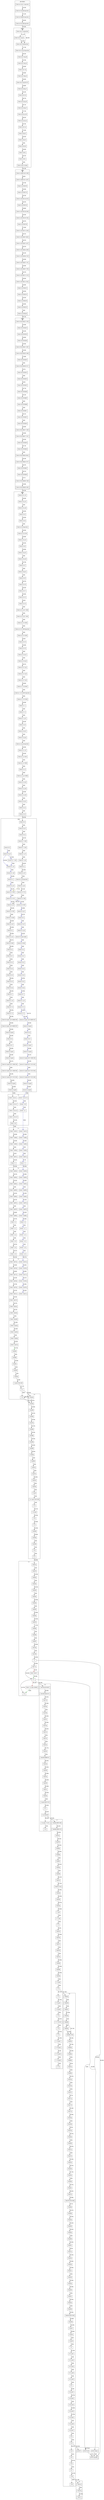 digraph {
  fontname="sans-serif";
  concentrate=true;
  node[shape="box",fontname="sans-serif"];
  edge[fontname="sans-serif"];
  subgraph cluster_1_0 {
    label="1.0";
    client_1_0_0_rc2_1[label="Client 1.0.0-rc2-1",href="https://skyrising.github.io/mc-versions/version/1.0.0-rc2-1.json"];
    client_1_0_0_rc1[label="Client 1.0.0-rc1",href="https://skyrising.github.io/mc-versions/version/1.0.0-rc1.json"];
    client_1_0_0_rc2_2[label="Client 1.0.0-rc2-2",href="https://skyrising.github.io/mc-versions/version/1.0.0-rc2-2.json"];
    client_1_0_0_rc2_3[label="Client 1.0.0-rc2-3",href="https://skyrising.github.io/mc-versions/version/1.0.0-rc2-3.json"];
    client_1_0_0[label="Client 1.0.0",href="https://skyrising.github.io/mc-versions/version/1.0.0.json"];
    server_1_0_1[label="Server 1.0.1",href="https://skyrising.github.io/mc-versions/version/1.0.1.json"];
    server_1_0_0[label="Server 1.0.0",href="https://skyrising.github.io/mc-versions/version/1.0.0.json"];
    server_1_0_0_rc2_3[label="Server 1.0.0-rc2-3",href="https://skyrising.github.io/mc-versions/version/1.0.0-rc2-3.json"];
  }
  subgraph cluster_beta {
    label="beta";
    client_b1_9_pre6[label="Client b1.9-pre6",href="https://skyrising.github.io/mc-versions/version/b1.9-pre6.json"];
    client_b1_0[label="Client b1.0",href="https://skyrising.github.io/mc-versions/version/b1.0.json"];
    client_b1_0_01[label="Client b1.0_01",href="https://skyrising.github.io/mc-versions/version/b1.0_01.json"];
    client_b1_1_1245[label="Client b1.1-1245",href="https://skyrising.github.io/mc-versions/version/b1.1-1245.json"];
    client_b1_0_2[label="Client b1.0.2",href="https://skyrising.github.io/mc-versions/version/b1.0.2.json"];
    client_b1_1_1255[label="Client b1.1-1255",href="https://skyrising.github.io/mc-versions/version/b1.1-1255.json"];
    client_b1_1_01[label="Client b1.1_01",href="https://skyrising.github.io/mc-versions/version/b1.1_01.json"];
    client_b1_1_02[label="Client b1.1_02",href="https://skyrising.github.io/mc-versions/version/b1.1_02.json"];
    client_b1_2[label="Client b1.2",href="https://skyrising.github.io/mc-versions/version/b1.2.json"];
    client_b1_2_01[label="Client b1.2_01",href="https://skyrising.github.io/mc-versions/version/b1.2_01.json"];
    client_b1_2_02_launcher[label="Client b1.2_02-launcher",href="https://skyrising.github.io/mc-versions/version/b1.2_02-launcher.json"];
    client_b1_3_1713[label="Client b1.3-1713",href="https://skyrising.github.io/mc-versions/version/b1.3-1713.json"];
    client_b1_2_02[label="Client b1.2_02",href="https://skyrising.github.io/mc-versions/version/b1.2_02.json"];
    client_b1_3_1750[label="Client b1.3-1750",href="https://skyrising.github.io/mc-versions/version/b1.3-1750.json"];
    client_b1_3_01[label="Client b1.3_01",href="https://skyrising.github.io/mc-versions/version/b1.3_01.json"];
    client_b1_4_1507[label="Client b1.4-1507",href="https://skyrising.github.io/mc-versions/version/b1.4-1507.json"];
    client_b1_4_1634[label="Client b1.4-1634",href="https://skyrising.github.io/mc-versions/version/b1.4-1634.json"];
    client_b1_4_01[label="Client b1.4_01",href="https://skyrising.github.io/mc-versions/version/b1.4_01.json"];
    client_b1_5[label="Client b1.5",href="https://skyrising.github.io/mc-versions/version/b1.5.json"];
    client_b1_5_01[label="Client b1.5_01",href="https://skyrising.github.io/mc-versions/version/b1.5_01.json"];
    client_b1_6_tb3[label="Client b1.6-tb3",href="https://skyrising.github.io/mc-versions/version/b1.6-tb3.json"];
    client_b1_6_1[label="Client b1.6.1",href="https://skyrising.github.io/mc-versions/version/b1.6.1.json"];
    client_b1_6[label="Client b1.6",href="https://skyrising.github.io/mc-versions/version/b1.6.json"];
    client_b1_6_2[label="Client b1.6.2",href="https://skyrising.github.io/mc-versions/version/b1.6.2.json"];
    client_b1_6_3[label="Client b1.6.3",href="https://skyrising.github.io/mc-versions/version/b1.6.3.json"];
    client_b1_6_4[label="Client b1.6.4",href="https://skyrising.github.io/mc-versions/version/b1.6.4.json"];
    client_b1_6_5[label="Client b1.6.5",href="https://skyrising.github.io/mc-versions/version/b1.6.5.json"];
    client_b1_6_6[label="Client b1.6.6",href="https://skyrising.github.io/mc-versions/version/b1.6.6.json"];
    client_b1_7[label="Client b1.7",href="https://skyrising.github.io/mc-versions/version/b1.7.json"];
    client_b1_7_01[label="Client b1.7_01",href="https://skyrising.github.io/mc-versions/version/b1.7_01.json"];
    client_b1_7_3[label="Client b1.7.3",href="https://skyrising.github.io/mc-versions/version/b1.7.3.json"];
    client_b1_7_2[label="Client b1.7.2",href="https://skyrising.github.io/mc-versions/version/b1.7.2.json"];
    client_b1_8_pre1_201109081459[label="Client b1.8-pre1-201109081459",href="https://skyrising.github.io/mc-versions/version/b1.8-pre1-201109081459.json"];
    client_b1_8_1[label="Client b1.8.1",href="https://skyrising.github.io/mc-versions/version/b1.8.1.json"];
    client_b1_8[label="Client b1.8",href="https://skyrising.github.io/mc-versions/version/b1.8.json"];
    client_b1_8_pre1_201109091357[label="Client b1.8-pre1-201109091357",href="https://skyrising.github.io/mc-versions/version/b1.8-pre1-201109091357.json"];
    client_b1_8_pre2[label="Client b1.8-pre2",href="https://skyrising.github.io/mc-versions/version/b1.8-pre2.json"];
    client_b1_9_pre1[label="Client b1.9-pre1",href="https://skyrising.github.io/mc-versions/version/b1.9-pre1.json"];
    client_b1_9_pre2[label="Client b1.9-pre2",href="https://skyrising.github.io/mc-versions/version/b1.9-pre2.json"];
    client_b1_9_pre3_201110061350[label="Client b1.9-pre3-201110061350",href="https://skyrising.github.io/mc-versions/version/b1.9-pre3-201110061350.json"];
    client_b1_9_pre3_201110061402[label="Client b1.9-pre3-201110061402",href="https://skyrising.github.io/mc-versions/version/b1.9-pre3-201110061402.json"];
    client_b1_9_pre4_201110131434[label="Client b1.9-pre4-201110131434",href="https://skyrising.github.io/mc-versions/version/b1.9-pre4-201110131434.json"];
    client_b1_9_pre5[label="Client b1.9-pre5",href="https://skyrising.github.io/mc-versions/version/b1.9-pre5.json"];
    server_b1_3_1647[label="Server b1.3-1647",href="https://skyrising.github.io/mc-versions/version/b1.3-1647.json"];
    server_b1_3_1731[label="Server b1.3-1731",href="https://skyrising.github.io/mc-versions/version/b1.3-1731.json"];
    server_b1_9_pre6[label="Server b1.9-pre6",href="https://skyrising.github.io/mc-versions/version/b1.9-pre6.json"];
    server_b1_0_01[label="Server b1.0_01",href="https://skyrising.github.io/mc-versions/version/b1.0_01.json"];
    server_b1_0[label="Server b1.0",href="https://skyrising.github.io/mc-versions/version/b1.0.json"];
    server_b1_1_1245[label="Server b1.1-1245",href="https://skyrising.github.io/mc-versions/version/b1.1-1245.json"];
    server_b1_1_01[label="Server b1.1_01",href="https://skyrising.github.io/mc-versions/version/b1.1_01.json"];
    server_b1_1_02[label="Server b1.1_02",href="https://skyrising.github.io/mc-versions/version/b1.1_02.json"];
    server_b1_2[label="Server b1.2",href="https://skyrising.github.io/mc-versions/version/b1.2.json"];
    server_b1_2_01[label="Server b1.2_01",href="https://skyrising.github.io/mc-versions/version/b1.2_01.json"];
    server_b1_4_1507[label="Server b1.4-1507",href="https://skyrising.github.io/mc-versions/version/b1.4-1507.json"];
    server_b1_4_01[label="Server b1.4_01",href="https://skyrising.github.io/mc-versions/version/b1.4_01.json"];
    server_b1_5[label="Server b1.5",href="https://skyrising.github.io/mc-versions/version/b1.5.json"];
    server_b1_5_01[label="Server b1.5_01",href="https://skyrising.github.io/mc-versions/version/b1.5_01.json"];
    server_b1_5_02[label="Server b1.5_02",href="https://skyrising.github.io/mc-versions/version/b1.5_02.json"];
    server_b1_6_pre_trailer[label="Server b1.6-pre-trailer",href="https://skyrising.github.io/mc-versions/version/b1.6-pre-trailer.json"];
    server_b1_6_1[label="Server b1.6.1",href="https://skyrising.github.io/mc-versions/version/b1.6.1.json"];
    server_b1_6[label="Server b1.6",href="https://skyrising.github.io/mc-versions/version/b1.6.json"];
    server_b1_6_tb3[label="Server b1.6-tb3",href="https://skyrising.github.io/mc-versions/version/b1.6-tb3.json"];
    server_b1_6_2[label="Server b1.6.2",href="https://skyrising.github.io/mc-versions/version/b1.6.2.json"];
    server_b1_6_3[label="Server b1.6.3",href="https://skyrising.github.io/mc-versions/version/b1.6.3.json"];
    server_b1_6_4[label="Server b1.6.4",href="https://skyrising.github.io/mc-versions/version/b1.6.4.json"];
    server_b1_6_5[label="Server b1.6.5",href="https://skyrising.github.io/mc-versions/version/b1.6.5.json"];
    server_b1_6_6[label="Server b1.6.6",href="https://skyrising.github.io/mc-versions/version/b1.6.6.json"];
    server_b1_7[label="Server b1.7",href="https://skyrising.github.io/mc-versions/version/b1.7.json"];
    server_b1_7_01[label="Server b1.7_01",href="https://skyrising.github.io/mc-versions/version/b1.7_01.json"];
    server_b1_7_3[label="Server b1.7.3",href="https://skyrising.github.io/mc-versions/version/b1.7.3.json"];
    server_b1_7_2[label="Server b1.7.2",href="https://skyrising.github.io/mc-versions/version/b1.7.2.json"];
    server_b1_8_pre1_201109091357[label="Server b1.8-pre1-201109091357",href="https://skyrising.github.io/mc-versions/version/b1.8-pre1-201109091357.json"];
    server_b1_8_1[label="Server b1.8.1",href="https://skyrising.github.io/mc-versions/version/b1.8.1.json"];
    server_b1_8[label="Server b1.8",href="https://skyrising.github.io/mc-versions/version/b1.8.json"];
    server_b1_8_pre2[label="Server b1.8-pre2",href="https://skyrising.github.io/mc-versions/version/b1.8-pre2.json"];
    server_b1_9_pre1[label="Server b1.9-pre1",href="https://skyrising.github.io/mc-versions/version/b1.9-pre1.json"];
    server_b1_9_pre2[label="Server b1.9-pre2",href="https://skyrising.github.io/mc-versions/version/b1.9-pre2.json"];
    server_b1_9_pre3_201110061350[label="Server b1.9-pre3-201110061350",href="https://skyrising.github.io/mc-versions/version/b1.9-pre3-201110061350.json"];
    server_b1_9_pre4_201110131425[label="Server b1.9-pre4-201110131425",href="https://skyrising.github.io/mc-versions/version/b1.9-pre4-201110131425.json"];
    server_b1_9_pre4_201110131434[label="Server b1.9-pre4-201110131434",href="https://skyrising.github.io/mc-versions/version/b1.9-pre4-201110131434.json"];
    server_b1_9_pre4_201110131440[label="Server b1.9-pre4-201110131440",href="https://skyrising.github.io/mc-versions/version/b1.9-pre4-201110131440.json"];
    server_b1_9_pre5[label="Server b1.9-pre5",href="https://skyrising.github.io/mc-versions/version/b1.9-pre5.json"];
  }
  subgraph cluster_1_1 {
    label="1.1";
    client_11w47a[label="Client 11w47a",href="https://skyrising.github.io/mc-versions/version/11w47a.json"];
    client_11w48a[label="Client 11w48a",href="https://skyrising.github.io/mc-versions/version/11w48a.json"];
    client_11w49a[label="Client 11w49a",href="https://skyrising.github.io/mc-versions/version/11w49a.json"];
    client_11w50a[label="Client 11w50a",href="https://skyrising.github.io/mc-versions/version/11w50a.json"];
    client_12w01a[label="Client 12w01a",href="https://skyrising.github.io/mc-versions/version/12w01a.json"];
    client_1_1[label="Client 1.1",href="https://skyrising.github.io/mc-versions/version/1.1.json"];
    server_11w47a[label="Server 11w47a",href="https://skyrising.github.io/mc-versions/version/11w47a.json"];
    server_11w48a[label="Server 11w48a",href="https://skyrising.github.io/mc-versions/version/11w48a.json"];
    server_11w49a[label="Server 11w49a",href="https://skyrising.github.io/mc-versions/version/11w49a.json"];
    server_11w50a[label="Server 11w50a",href="https://skyrising.github.io/mc-versions/version/11w50a.json"];
    server_12w01a[label="Server 12w01a",href="https://skyrising.github.io/mc-versions/version/12w01a.json"];
    server_1_1[label="Server 1.1",href="https://skyrising.github.io/mc-versions/version/1.1.json"];
  }
  subgraph cluster_1_2 {
    label="1.2";
    client_12w03a[label="Client 12w03a",href="https://skyrising.github.io/mc-versions/version/12w03a.json"];
    client_1_2_1[label="Client 1.2.1",href="https://skyrising.github.io/mc-versions/version/1.2.1.json"];
    client_1_2[label="Client 1.2",href="https://skyrising.github.io/mc-versions/version/1.2.json"];
    client_1_2_2[label="Client 1.2.2",href="https://skyrising.github.io/mc-versions/version/1.2.2.json"];
    client_1_2_3[label="Client 1.2.3",href="https://skyrising.github.io/mc-versions/version/1.2.3.json"];
    client_1_2_4[label="Client 1.2.4",href="https://skyrising.github.io/mc-versions/version/1.2.4.json"];
    client_1_2_5[label="Client 1.2.5",href="https://skyrising.github.io/mc-versions/version/1.2.5.json"];
    client_12w04a[label="Client 12w04a",href="https://skyrising.github.io/mc-versions/version/12w04a.json"];
    client_12w05a[label="Client 12w05a",href="https://skyrising.github.io/mc-versions/version/12w05a.json"];
    client_12w05b[label="Client 12w05b",href="https://skyrising.github.io/mc-versions/version/12w05b.json"];
    client_12w06a[label="Client 12w06a",href="https://skyrising.github.io/mc-versions/version/12w06a.json"];
    client_12w07a[label="Client 12w07a",href="https://skyrising.github.io/mc-versions/version/12w07a.json"];
    client_12w07b[label="Client 12w07b",href="https://skyrising.github.io/mc-versions/version/12w07b.json"];
    client_12w08a[label="Client 12w08a",href="https://skyrising.github.io/mc-versions/version/12w08a.json"];
    server_12w03a[label="Server 12w03a",href="https://skyrising.github.io/mc-versions/version/12w03a.json"];
    server_1_2_1[label="Server 1.2.1",href="https://skyrising.github.io/mc-versions/version/1.2.1.json"];
    server_1_2[label="Server 1.2",href="https://skyrising.github.io/mc-versions/version/1.2.json"];
    server_1_2_2[label="Server 1.2.2",href="https://skyrising.github.io/mc-versions/version/1.2.2.json"];
    server_1_2_3[label="Server 1.2.3",href="https://skyrising.github.io/mc-versions/version/1.2.3.json"];
    server_1_2_4[label="Server 1.2.4",href="https://skyrising.github.io/mc-versions/version/1.2.4.json"];
    server_1_2_5[label="Server 1.2.5",href="https://skyrising.github.io/mc-versions/version/1.2.5.json"];
    server_12w04a[label="Server 12w04a",href="https://skyrising.github.io/mc-versions/version/12w04a.json"];
    server_12w05a[label="Server 12w05a",href="https://skyrising.github.io/mc-versions/version/12w05a.json"];
    server_12w05b[label="Server 12w05b",href="https://skyrising.github.io/mc-versions/version/12w05b.json"];
    server_12w06a[label="Server 12w06a",href="https://skyrising.github.io/mc-versions/version/12w06a.json"];
    server_12w07a[label="Server 12w07a",href="https://skyrising.github.io/mc-versions/version/12w07a.json"];
    server_12w07b[label="Server 12w07b",href="https://skyrising.github.io/mc-versions/version/12w07b.json"];
    server_12w08a[label="Server 12w08a",href="https://skyrising.github.io/mc-versions/version/12w08a.json"];
  }
  subgraph cluster_1_3 {
    label="1.3";
    client_12w15a[label="Client 12w15a",href="https://skyrising.github.io/mc-versions/version/12w15a.json"];
    client_12w16a[label="Client 12w16a",href="https://skyrising.github.io/mc-versions/version/12w16a.json"];
    client_12w17a[label="Client 12w17a",href="https://skyrising.github.io/mc-versions/version/12w17a.json"];
    client_12w18a[label="Client 12w18a",href="https://skyrising.github.io/mc-versions/version/12w18a.json"];
    client_12w19a[label="Client 12w19a",href="https://skyrising.github.io/mc-versions/version/12w19a.json"];
    client_12w21a[label="Client 12w21a",href="https://skyrising.github.io/mc-versions/version/12w21a.json"];
    client_12w21b[label="Client 12w21b",href="https://skyrising.github.io/mc-versions/version/12w21b.json"];
    client_12w22a[label="Client 12w22a",href="https://skyrising.github.io/mc-versions/version/12w22a.json"];
    client_12w23a[label="Client 12w23a",href="https://skyrising.github.io/mc-versions/version/12w23a.json"];
    client_12w23b[label="Client 12w23b",href="https://skyrising.github.io/mc-versions/version/12w23b.json"];
    client_12w24a[label="Client 12w24a",href="https://skyrising.github.io/mc-versions/version/12w24a.json"];
    client_12w25a[label="Client 12w25a",href="https://skyrising.github.io/mc-versions/version/12w25a.json"];
    client_12w26a[label="Client 12w26a",href="https://skyrising.github.io/mc-versions/version/12w26a.json"];
    client_12w27a[label="Client 12w27a",href="https://skyrising.github.io/mc-versions/version/12w27a.json"];
    merged_12w30a[label="12w30a",href="https://skyrising.github.io/mc-versions/version/12w30a.json"];
    merged_1_3_1[label="1.3.1",href="https://skyrising.github.io/mc-versions/version/1.3.1.json"];
    merged_1_3_pre_07261249[label="1.3-pre-07261249",href="https://skyrising.github.io/mc-versions/version/1.3-pre-07261249.json"];
    merged_1_3_2[label="1.3.2",href="https://skyrising.github.io/mc-versions/version/1.3.2.json"];
    merged_12w30b[label="12w30b",href="https://skyrising.github.io/mc-versions/version/12w30b.json"];
    merged_12w30c[label="12w30c",href="https://skyrising.github.io/mc-versions/version/12w30c.json"];
    merged_12w30d[label="12w30d",href="https://skyrising.github.io/mc-versions/version/12w30d.json"];
    merged_12w30e[label="12w30e",href="https://skyrising.github.io/mc-versions/version/12w30e.json"];
    server_12w15a[label="Server 12w15a",href="https://skyrising.github.io/mc-versions/version/12w15a.json"];
    server_12w16a[label="Server 12w16a",href="https://skyrising.github.io/mc-versions/version/12w16a.json"];
    server_12w17a[label="Server 12w17a",href="https://skyrising.github.io/mc-versions/version/12w17a.json"];
    server_12w18a[label="Server 12w18a",href="https://skyrising.github.io/mc-versions/version/12w18a.json"];
    server_12w19a[label="Server 12w19a",href="https://skyrising.github.io/mc-versions/version/12w19a.json"];
    server_12w21a[label="Server 12w21a",href="https://skyrising.github.io/mc-versions/version/12w21a.json"];
  }
  subgraph cluster_alpha {
    label="alpha";
    client_a1_0_11[label="Client a1.0.11",href="https://skyrising.github.io/mc-versions/version/a1.0.11.json"];
    client_a1_0_10[label="Client a1.0.10",href="https://skyrising.github.io/mc-versions/version/a1.0.10.json"];
    client_a1_0_12[label="Client a1.0.12",href="https://skyrising.github.io/mc-versions/version/a1.0.12.json"];
    client_a1_0_13[label="Client a1.0.13",href="https://skyrising.github.io/mc-versions/version/a1.0.13.json"];
    client_a1_0_13_01_1038[label="Client a1.0.13_01-1038",href="https://skyrising.github.io/mc-versions/version/a1.0.13_01-1038.json"];
    client_a1_0_13_01_1444[label="Client a1.0.13_01-1444",href="https://skyrising.github.io/mc-versions/version/a1.0.13_01-1444.json"];
    client_a1_0_14_1603[label="Client a1.0.14-1603",href="https://skyrising.github.io/mc-versions/version/a1.0.14-1603.json"];
    client_a1_0_14_1659_launcher[label="Client a1.0.14-1659-launcher",href="https://skyrising.github.io/mc-versions/version/a1.0.14-1659-launcher.json"];
    client_a1_0_15[label="Client a1.0.15",href="https://skyrising.github.io/mc-versions/version/a1.0.15.json"];
    client_a1_0_14_1659[label="Client a1.0.14-1659",href="https://skyrising.github.io/mc-versions/version/a1.0.14-1659.json"];
    client_a1_0_16[label="Client a1.0.16",href="https://skyrising.github.io/mc-versions/version/a1.0.16.json"];
    client_a1_0_16_01[label="Client a1.0.16_01",href="https://skyrising.github.io/mc-versions/version/a1.0.16_01.json"];
    client_a1_0_16_02[label="Client a1.0.16_02",href="https://skyrising.github.io/mc-versions/version/a1.0.16_02.json"];
    client_a1_0_17_02[label="Client a1.0.17_02",href="https://skyrising.github.io/mc-versions/version/a1.0.17_02.json"];
    client_a1_0_17_03[label="Client a1.0.17_03",href="https://skyrising.github.io/mc-versions/version/a1.0.17_03.json"];
    client_a1_0_17_04[label="Client a1.0.17_04",href="https://skyrising.github.io/mc-versions/version/a1.0.17_04.json"];
    client_a1_1_0_101847[label="Client a1.1.0-101847",href="https://skyrising.github.io/mc-versions/version/a1.1.0-101847.json"];
    client_a1_0_2_01[label="Client a1.0.2_01",href="https://skyrising.github.io/mc-versions/version/a1.0.2_01.json"];
    client_a1_0_1_01[label="Client a1.0.1_01",href="https://skyrising.github.io/mc-versions/version/a1.0.1_01.json"];
    client_a1_0_2_02[label="Client a1.0.2_02",href="https://skyrising.github.io/mc-versions/version/a1.0.2_02.json"];
    client_a1_0_3[label="Client a1.0.3",href="https://skyrising.github.io/mc-versions/version/a1.0.3.json"];
    client_a1_0_4[label="Client a1.0.4",href="https://skyrising.github.io/mc-versions/version/a1.0.4.json"];
    client_a1_0_4_launcher[label="Client a1.0.4-launcher",href="https://skyrising.github.io/mc-versions/version/a1.0.4-launcher.json"];
    client_a1_0_5_2149[label="Client a1.0.5-2149",href="https://skyrising.github.io/mc-versions/version/a1.0.5-2149.json"];
    client_a1_0_5_01[label="Client a1.0.5_01",href="https://skyrising.github.io/mc-versions/version/a1.0.5_01.json"];
    client_a1_0_6[label="Client a1.0.6",href="https://skyrising.github.io/mc-versions/version/a1.0.6.json"];
    client_a1_0_6_01[label="Client a1.0.6_01",href="https://skyrising.github.io/mc-versions/version/a1.0.6_01.json"];
    client_a1_0_6_03[label="Client a1.0.6_03",href="https://skyrising.github.io/mc-versions/version/a1.0.6_03.json"];
    client_a1_0_7[label="Client a1.0.7",href="https://skyrising.github.io/mc-versions/version/a1.0.7.json"];
    client_a1_0_8_01[label="Client a1.0.8_01",href="https://skyrising.github.io/mc-versions/version/a1.0.8_01.json"];
    client_a1_0_9[label="Client a1.0.9",href="https://skyrising.github.io/mc-versions/version/a1.0.9.json"];
    client_a1_1_0_101847_launcher[label="Client a1.1.0-101847-launcher",href="https://skyrising.github.io/mc-versions/version/a1.1.0-101847-launcher.json"];
    client_a1_1_0_131933[label="Client a1.1.0-131933",href="https://skyrising.github.io/mc-versions/version/a1.1.0-131933.json"];
    client_a1_1_1[label="Client a1.1.1",href="https://skyrising.github.io/mc-versions/version/a1.1.1.json"];
    client_a1_1_2[label="Client a1.1.2",href="https://skyrising.github.io/mc-versions/version/a1.1.2.json"];
    client_a1_1_2_01[label="Client a1.1.2_01",href="https://skyrising.github.io/mc-versions/version/a1.1.2_01.json"];
    client_a1_2_0[label="Client a1.2.0",href="https://skyrising.github.io/mc-versions/version/a1.2.0.json"];
    client_a1_2_0_01[label="Client a1.2.0_01",href="https://skyrising.github.io/mc-versions/version/a1.2.0_01.json"];
    client_a1_2_0_02[label="Client a1.2.0_02",href="https://skyrising.github.io/mc-versions/version/a1.2.0_02.json"];
    client_a1_2_0_02_launcher[label="Client a1.2.0_02-launcher",href="https://skyrising.github.io/mc-versions/version/a1.2.0_02-launcher.json"];
    client_a1_2_1_01[label="Client a1.2.1_01",href="https://skyrising.github.io/mc-versions/version/a1.2.1_01.json"];
    client_a1_2_2_1624[label="Client a1.2.2-1624",href="https://skyrising.github.io/mc-versions/version/a1.2.2-1624.json"];
    client_a1_2_2_1938[label="Client a1.2.2-1938",href="https://skyrising.github.io/mc-versions/version/a1.2.2-1938.json"];
    client_a1_2_3[label="Client a1.2.3",href="https://skyrising.github.io/mc-versions/version/a1.2.3.json"];
    client_a1_2_3_01_0958[label="Client a1.2.3_01-0958",href="https://skyrising.github.io/mc-versions/version/a1.2.3_01-0958.json"];
    client_a1_2_3_02[label="Client a1.2.3_02",href="https://skyrising.github.io/mc-versions/version/a1.2.3_02.json"];
    client_a1_2_3_04[label="Client a1.2.3_04",href="https://skyrising.github.io/mc-versions/version/a1.2.3_04.json"];
    client_a1_2_3_05[label="Client a1.2.3_05",href="https://skyrising.github.io/mc-versions/version/a1.2.3_05.json"];
    client_a1_2_4_01[label="Client a1.2.4_01",href="https://skyrising.github.io/mc-versions/version/a1.2.4_01.json"];
    client_a1_2_5[label="Client a1.2.5",href="https://skyrising.github.io/mc-versions/version/a1.2.5.json"];
    client_a1_2_6[label="Client a1.2.6",href="https://skyrising.github.io/mc-versions/version/a1.2.6.json"];
  }
  subgraph cluster_infdev {
    label="infdev";
    client_inf_20100630_1835[label="Client inf-20100630-1835",href="https://skyrising.github.io/mc-versions/version/inf-20100630-1835.json"];
    client_inf_20100227_1433[label="Client inf-20100227-1433",href="https://skyrising.github.io/mc-versions/version/inf-20100227-1433.json"];
    client_inf_20100313[label="Client inf-20100313",href="https://skyrising.github.io/mc-versions/version/inf-20100313.json"];
    client_inf_20100316[label="Client inf-20100316",href="https://skyrising.github.io/mc-versions/version/inf-20100316.json"];
    client_inf_20100320[label="Client inf-20100320",href="https://skyrising.github.io/mc-versions/version/inf-20100320.json"];
    client_inf_20100321_1857[label="Client inf-20100321-1857",href="https://skyrising.github.io/mc-versions/version/inf-20100321-1857.json"];
    client_inf_20100325_1640[label="Client inf-20100325-1640",href="https://skyrising.github.io/mc-versions/version/inf-20100325-1640.json"];
    client_inf_20100327[label="Client inf-20100327",href="https://skyrising.github.io/mc-versions/version/inf-20100327.json"];
    client_inf_20100330_1611[label="Client inf-20100330-1611",href="https://skyrising.github.io/mc-versions/version/inf-20100330-1611.json"];
    client_inf_20100413[label="Client inf-20100413",href="https://skyrising.github.io/mc-versions/version/inf-20100413.json"];
    client_inf_20100414[label="Client inf-20100414",href="https://skyrising.github.io/mc-versions/version/inf-20100414.json"];
    client_inf_20100415[label="Client inf-20100415",href="https://skyrising.github.io/mc-versions/version/inf-20100415.json"];
    client_inf_20100420[label="Client inf-20100420",href="https://skyrising.github.io/mc-versions/version/inf-20100420.json"];
    client_inf_20100607[label="Client inf-20100607",href="https://skyrising.github.io/mc-versions/version/inf-20100607.json"];
    client_inf_20100608[label="Client inf-20100608",href="https://skyrising.github.io/mc-versions/version/inf-20100608.json"];
    client_inf_20100611[label="Client inf-20100611",href="https://skyrising.github.io/mc-versions/version/inf-20100611.json"];
    client_inf_20100615[label="Client inf-20100615",href="https://skyrising.github.io/mc-versions/version/inf-20100615.json"];
    client_inf_20100616[label="Client inf-20100616",href="https://skyrising.github.io/mc-versions/version/inf-20100616.json"];
    client_inf_20100617_1205[label="Client inf-20100617-1205",href="https://skyrising.github.io/mc-versions/version/inf-20100617-1205.json"];
    client_inf_20100617_1531[label="Client inf-20100617-1531",href="https://skyrising.github.io/mc-versions/version/inf-20100617-1531.json"];
    client_inf_20100618[label="Client inf-20100618",href="https://skyrising.github.io/mc-versions/version/inf-20100618.json"];
    client_inf_20100624[label="Client inf-20100624",href="https://skyrising.github.io/mc-versions/version/inf-20100624.json"];
    client_inf_20100625_0922[label="Client inf-20100625-0922",href="https://skyrising.github.io/mc-versions/version/inf-20100625-0922.json"];
    client_inf_20100625_1917[label="Client inf-20100625-1917",href="https://skyrising.github.io/mc-versions/version/inf-20100625-1917.json"];
    client_inf_20100627[label="Client inf-20100627",href="https://skyrising.github.io/mc-versions/version/inf-20100627.json"];
    client_inf_20100629[label="Client inf-20100629",href="https://skyrising.github.io/mc-versions/version/inf-20100629.json"];
    client_inf_20100630_1340[label="Client inf-20100630-1340",href="https://skyrising.github.io/mc-versions/version/inf-20100630-1340.json"];
  }
  subgraph cluster_classic {
    label="classic";
    client_c0_0_12a_03[label="Client c0.0.12a_03",href="https://skyrising.github.io/mc-versions/version/c0.0.12a_03.json"];
    client_c0_0_11a_launcher[label="Client c0.0.11a-launcher",href="https://skyrising.github.io/mc-versions/version/c0.0.11a-launcher.json"];
    client_c0_0_13a_launcher[label="Client c0.0.13a-launcher",href="https://skyrising.github.io/mc-versions/version/c0.0.13a-launcher.json"];
    client_c0_0_13a_03_launcher[label="Client c0.0.13a_03-launcher",href="https://skyrising.github.io/mc-versions/version/c0.0.13a_03-launcher.json"];
    client_c0_0_14a_08[label="Client c0.0.14a_08",href="https://skyrising.github.io/mc-versions/version/c0.0.14a_08.json"];
    client_c0_0_16a_02[label="Client c0.0.16a_02",href="https://skyrising.github.io/mc-versions/version/c0.0.16a_02.json"];
    client_c0_0_17a[label="Client c0.0.17a",href="https://skyrising.github.io/mc-versions/version/c0.0.17a.json"];
    client_c0_0_18a_02[label="Client c0.0.18a_02",href="https://skyrising.github.io/mc-versions/version/c0.0.18a_02.json"];
    client_c0_0_19a_06_0137[label="Client c0.0.19a_06-0137",href="https://skyrising.github.io/mc-versions/version/c0.0.19a_06-0137.json"];
    client_c0_0_20a_01[label="Client c0.0.20a_01",href="https://skyrising.github.io/mc-versions/version/c0.0.20a_01.json"];
    client_c0_0_21a[label="Client c0.0.21a",href="https://skyrising.github.io/mc-versions/version/c0.0.21a.json"];
    client_c0_0_22a_05[label="Client c0.0.22a_05",href="https://skyrising.github.io/mc-versions/version/c0.0.22a_05.json"];
    client_c0_0_23a_01[label="Client c0.0.23a_01",href="https://skyrising.github.io/mc-versions/version/c0.0.23a_01.json"];
    client_c0_24_st_03[label="Client c0.24_st_03",href="https://skyrising.github.io/mc-versions/version/c0.24_st_03.json"];
    client_c0_25_05_st[label="Client c0.25_05_st",href="https://skyrising.github.io/mc-versions/version/c0.25_05_st.json"];
    client_c0_27_st[label="Client c0.27_st",href="https://skyrising.github.io/mc-versions/version/c0.27_st.json"];
    client_c0_28_01[label="Client c0.28_01",href="https://skyrising.github.io/mc-versions/version/c0.28_01.json"];
    client_c0_29_01[label="Client c0.29_01",href="https://skyrising.github.io/mc-versions/version/c0.29_01.json"];
    client_c0_29_02[label="Client c0.29_02",href="https://skyrising.github.io/mc-versions/version/c0.29_02.json"];
    client_c0_30_s[label="Client c0.30-s",href="https://skyrising.github.io/mc-versions/version/c0.30-s.json"];
    client_c0_30_c_renew[label="Client c0.30-c-renew",href="https://skyrising.github.io/mc-versions/version/c0.30-c-renew.json"];
    client_c0_30_c[label="Client c0.30-c",href="https://skyrising.github.io/mc-versions/version/c0.30-c.json"];
  }
  subgraph cluster_pre_classic {
    label="pre-classic";
    client_rd_161348_launcher[label="Client rd-161348-launcher",href="https://skyrising.github.io/mc-versions/version/rd-161348-launcher.json"];
    client_rd_132328_launcher[label="Client rd-132328-launcher",href="https://skyrising.github.io/mc-versions/version/rd-132328-launcher.json"];
    client_rd_132211_launcher[label="Client rd-132211-launcher",href="https://skyrising.github.io/mc-versions/version/rd-132211-launcher.json"];
    client_rd_160052_launcher[label="Client rd-160052-launcher",href="https://skyrising.github.io/mc-versions/version/rd-160052-launcher.json"];
  }
  subgraph cluster_indev {
    label="indev";
    client_in_20091223_1459[label="Client in-20091223-1459",href="https://skyrising.github.io/mc-versions/version/in-20091223-1459.json"];
    client_in_20091231_2257[label="Client in-20091231-2257",href="https://skyrising.github.io/mc-versions/version/in-20091231-2257.json"];
    client_in_20100105[label="Client in-20100105",href="https://skyrising.github.io/mc-versions/version/in-20100105.json"];
    client_in_20100110[label="Client in-20100110",href="https://skyrising.github.io/mc-versions/version/in-20100110.json"];
    client_in_20100124_2310[label="Client in-20100124-2310",href="https://skyrising.github.io/mc-versions/version/in-20100124-2310.json"];
    client_in_20100125[label="Client in-20100125",href="https://skyrising.github.io/mc-versions/version/in-20100125.json"];
    client_in_20100128_2304[label="Client in-20100128-2304",href="https://skyrising.github.io/mc-versions/version/in-20100128-2304.json"];
    client_in_20100129_1452[label="Client in-20100129-1452",href="https://skyrising.github.io/mc-versions/version/in-20100129-1452.json"];
    client_in_20100130[label="Client in-20100130",href="https://skyrising.github.io/mc-versions/version/in-20100130.json"];
    client_in_20100131_2244[label="Client in-20100131-2244",href="https://skyrising.github.io/mc-versions/version/in-20100131-2244.json"];
    client_in_20100201_0025[label="Client in-20100201-0025",href="https://skyrising.github.io/mc-versions/version/in-20100201-0025.json"];
    client_in_20100201_2227[label="Client in-20100201-2227",href="https://skyrising.github.io/mc-versions/version/in-20100201-2227.json"];
    client_in_20100202_2330[label="Client in-20100202-2330",href="https://skyrising.github.io/mc-versions/version/in-20100202-2330.json"];
    client_in_20100206_2103[label="Client in-20100206-2103",href="https://skyrising.github.io/mc-versions/version/in-20100206-2103.json"];
    client_in_20100207_1101[label="Client in-20100207-1101",href="https://skyrising.github.io/mc-versions/version/in-20100207-1101.json"];
    client_in_20100207_1703[label="Client in-20100207-1703",href="https://skyrising.github.io/mc-versions/version/in-20100207-1703.json"];
    client_in_20100212_1210[label="Client in-20100212-1210",href="https://skyrising.github.io/mc-versions/version/in-20100212-1210.json"];
    client_in_20100212_1622[label="Client in-20100212-1622",href="https://skyrising.github.io/mc-versions/version/in-20100212-1622.json"];
    client_in_20100213[label="Client in-20100213",href="https://skyrising.github.io/mc-versions/version/in-20100213.json"];
    client_in_20100214[label="Client in-20100214",href="https://skyrising.github.io/mc-versions/version/in-20100214.json"];
    client_in_20100218[label="Client in-20100218",href="https://skyrising.github.io/mc-versions/version/in-20100218.json"];
    client_in_20100219[label="Client in-20100219",href="https://skyrising.github.io/mc-versions/version/in-20100219.json"];
    client_in_20100223[label="Client in-20100223",href="https://skyrising.github.io/mc-versions/version/in-20100223.json"];
  }
  subgraph cluster_1_5 {
    label="1.5";
    merged_1_5_2[label="1.5.2",href="https://skyrising.github.io/mc-versions/version/1.5.2.json"];
    client_1_5_2_pre_250903[label="Client 1.5.2-pre-250903",href="https://skyrising.github.io/mc-versions/version/1.5.2-pre-250903.json"];
    merged_1_5_1[label="1.5.1",href="https://skyrising.github.io/mc-versions/version/1.5.1.json"];
    client_13w12_[label="Client 13w12~",href="https://skyrising.github.io/mc-versions/version/13w12~.json"];
    merged_13w11a[label="13w11a",href="https://skyrising.github.io/mc-versions/version/13w11a.json"];
    merged_13w01a[label="13w01a",href="https://skyrising.github.io/mc-versions/version/13w01a.json"];
    merged_1_5[label="1.5",href="https://skyrising.github.io/mc-versions/version/1.5.json"];
    merged_13w01b[label="13w01b",href="https://skyrising.github.io/mc-versions/version/13w01b.json"];
    merged_13w02a[label="13w02a",href="https://skyrising.github.io/mc-versions/version/13w02a.json"];
    merged_13w02b[label="13w02b",href="https://skyrising.github.io/mc-versions/version/13w02b.json"];
    merged_13w03a[label="13w03a",href="https://skyrising.github.io/mc-versions/version/13w03a.json"];
    merged_13w04a[label="13w04a",href="https://skyrising.github.io/mc-versions/version/13w04a.json"];
    merged_13w05a[label="13w05a",href="https://skyrising.github.io/mc-versions/version/13w05a.json"];
    merged_13w05b[label="13w05b",href="https://skyrising.github.io/mc-versions/version/13w05b.json"];
    merged_13w06a[label="13w06a",href="https://skyrising.github.io/mc-versions/version/13w06a.json"];
    merged_13w07a[label="13w07a",href="https://skyrising.github.io/mc-versions/version/13w07a.json"];
    merged_13w09a[label="13w09a",href="https://skyrising.github.io/mc-versions/version/13w09a.json"];
    merged_13w09b[label="13w09b",href="https://skyrising.github.io/mc-versions/version/13w09b.json"];
    merged_13w09c[label="13w09c",href="https://skyrising.github.io/mc-versions/version/13w09c.json"];
    merged_13w10a[label="13w10a",href="https://skyrising.github.io/mc-versions/version/13w10a.json"];
    merged_13w10b[label="13w10b",href="https://skyrising.github.io/mc-versions/version/13w10b.json"];
  }
  subgraph cluster_1_4 {
    label="1.4";
    merged_12w32a[label="12w32a",href="https://skyrising.github.io/mc-versions/version/12w32a.json"];
    merged_12w34a[label="12w34a",href="https://skyrising.github.io/mc-versions/version/12w34a.json"];
    merged_1_4_1_pre_10231538[label="1.4.1-pre-10231538",href="https://skyrising.github.io/mc-versions/version/1.4.1-pre-10231538.json"];
    merged_1_4_pre[label="1.4-pre",href="https://skyrising.github.io/mc-versions/version/1.4-pre.json"];
    merged_1_4_2[label="1.4.2",href="https://skyrising.github.io/mc-versions/version/1.4.2.json"];
    merged_1_4_3_pre[label="1.4.3-pre",href="https://skyrising.github.io/mc-versions/version/1.4.3-pre.json"];
    merged_1_4_4[label="1.4.4",href="https://skyrising.github.io/mc-versions/version/1.4.4.json"];
    merged_1_4_5[label="1.4.5",href="https://skyrising.github.io/mc-versions/version/1.4.5.json"];
    merged_12w49a[label="12w49a",href="https://skyrising.github.io/mc-versions/version/12w49a.json"];
    merged_1_4_7[label="1.4.7",href="https://skyrising.github.io/mc-versions/version/1.4.7.json"];
    merged_1_4_6[label="1.4.6",href="https://skyrising.github.io/mc-versions/version/1.4.6.json"];
    merged_12w34b[label="12w34b",href="https://skyrising.github.io/mc-versions/version/12w34b.json"];
    merged_12w36a[label="12w36a",href="https://skyrising.github.io/mc-versions/version/12w36a.json"];
    merged_12w37a[label="12w37a",href="https://skyrising.github.io/mc-versions/version/12w37a.json"];
    merged_12w38a[label="12w38a",href="https://skyrising.github.io/mc-versions/version/12w38a.json"];
    merged_12w38b[label="12w38b",href="https://skyrising.github.io/mc-versions/version/12w38b.json"];
    merged_12w39a[label="12w39a",href="https://skyrising.github.io/mc-versions/version/12w39a.json"];
    merged_12w39b[label="12w39b",href="https://skyrising.github.io/mc-versions/version/12w39b.json"];
    merged_12w40a[label="12w40a",href="https://skyrising.github.io/mc-versions/version/12w40a.json"];
    merged_12w40b[label="12w40b",href="https://skyrising.github.io/mc-versions/version/12w40b.json"];
    merged_12w41a[label="12w41a",href="https://skyrising.github.io/mc-versions/version/12w41a.json"];
    merged_12w41b[label="12w41b",href="https://skyrising.github.io/mc-versions/version/12w41b.json"];
    merged_12w42a[label="12w42a",href="https://skyrising.github.io/mc-versions/version/12w42a.json"];
    merged_12w42b[label="12w42b",href="https://skyrising.github.io/mc-versions/version/12w42b.json"];
    merged_12w50a[label="12w50a",href="https://skyrising.github.io/mc-versions/version/12w50a.json"];
    merged_12w50b[label="12w50b",href="https://skyrising.github.io/mc-versions/version/12w50b.json"];
  }
  subgraph cluster_1_6 {
    label="1.6";
    merged_13w16a_04192037[label="13w16a-04192037",href="https://skyrising.github.io/mc-versions/version/13w16a-04192037.json"];
    merged_1_6_1[label="1.6.1",href="https://skyrising.github.io/mc-versions/version/1.6.1.json"];
    merged_1_6_pre_06251516[label="1.6-pre-06251516",href="https://skyrising.github.io/mc-versions/version/1.6-pre-06251516.json"];
    merged_1_6_2_091847[label="1.6.2-091847",href="https://skyrising.github.io/mc-versions/version/1.6.2-091847.json"];
    merged_1_6_3_pre_171231[label="1.6.3-pre-171231",href="https://skyrising.github.io/mc-versions/version/1.6.3-pre-171231.json"];
    merged_1_6_4[label="1.6.4",href="https://skyrising.github.io/mc-versions/version/1.6.4.json"];
    merged_13w16b_04232151[label="13w16b-04232151",href="https://skyrising.github.io/mc-versions/version/13w16b-04232151.json"];
    merged_13w17a[label="13w17a",href="https://skyrising.github.io/mc-versions/version/13w17a.json"];
    merged_13w18a[label="13w18a",href="https://skyrising.github.io/mc-versions/version/13w18a.json"];
    merged_13w18b[label="13w18b",href="https://skyrising.github.io/mc-versions/version/13w18b.json"];
    merged_13w18c[label="13w18c",href="https://skyrising.github.io/mc-versions/version/13w18c.json"];
    merged_13w19a[label="13w19a",href="https://skyrising.github.io/mc-versions/version/13w19a.json"];
    merged_13w21a[label="13w21a",href="https://skyrising.github.io/mc-versions/version/13w21a.json"];
    merged_13w21b[label="13w21b",href="https://skyrising.github.io/mc-versions/version/13w21b.json"];
    merged_13w22a[label="13w22a",href="https://skyrising.github.io/mc-versions/version/13w22a.json"];
    merged_13w23a[label="13w23a",href="https://skyrising.github.io/mc-versions/version/13w23a.json"];
    merged_13w23b_06080101[label="13w23b-06080101",href="https://skyrising.github.io/mc-versions/version/13w23b-06080101.json"];
    merged_13w24a[label="13w24a",href="https://skyrising.github.io/mc-versions/version/13w24a.json"];
    merged_13w24b[label="13w24b",href="https://skyrising.github.io/mc-versions/version/13w24b.json"];
    merged_13w25a[label="13w25a",href="https://skyrising.github.io/mc-versions/version/13w25a.json"];
    merged_13w25b[label="13w25b",href="https://skyrising.github.io/mc-versions/version/13w25b.json"];
    merged_13w25c[label="13w25c",href="https://skyrising.github.io/mc-versions/version/13w25c.json"];
    merged_13w26a[label="13w26a",href="https://skyrising.github.io/mc-versions/version/13w26a.json"];
  }
  subgraph cluster_1_7 {
    label="1.7";
    merged_13w36a_09051446[label="13w36a-09051446",href="https://skyrising.github.io/mc-versions/version/13w36a-09051446.json"];
    merged_1_7_1_pre[label="1.7.1-pre",href="https://skyrising.github.io/mc-versions/version/1.7.1-pre.json"];
    merged_1_7_pre[label="1.7-pre",href="https://skyrising.github.io/mc-versions/version/1.7-pre.json"];
    merged_1_7_2[label="1.7.2",href="https://skyrising.github.io/mc-versions/version/1.7.2.json"];
    merged_1_7_10_pre2[label="1.7.10-pre2",href="https://skyrising.github.io/mc-versions/version/1.7.10-pre2.json"];
    merged_1_7_10_pre1[label="1.7.10-pre1",href="https://skyrising.github.io/mc-versions/version/1.7.10-pre1.json"];
    merged_1_7_10_pre3[label="1.7.10-pre3",href="https://skyrising.github.io/mc-versions/version/1.7.10-pre3.json"];
    merged_1_7_10_pre4[label="1.7.10-pre4",href="https://skyrising.github.io/mc-versions/version/1.7.10-pre4.json"];
    merged_1_7_10[label="1.7.10",href="https://skyrising.github.io/mc-versions/version/1.7.10.json"];
    merged_13w47a[label="13w47a",href="https://skyrising.github.io/mc-versions/version/13w47a.json"];
    merged_1_7_4[label="1.7.4",href="https://skyrising.github.io/mc-versions/version/1.7.4.json"];
    merged_1_7_3_pre[label="1.7.3-pre",href="https://skyrising.github.io/mc-versions/version/1.7.3-pre.json"];
    merged_1_7_5[label="1.7.5",href="https://skyrising.github.io/mc-versions/version/1.7.5.json"];
    merged_1_7_6_pre1[label="1.7.6-pre1",href="https://skyrising.github.io/mc-versions/version/1.7.6-pre1.json"];
    merged_1_7_7_101331[label="1.7.7-101331",href="https://skyrising.github.io/mc-versions/version/1.7.7-101331.json"];
    merged_1_7_6[label="1.7.6",href="https://skyrising.github.io/mc-versions/version/1.7.6.json"];
    merged_1_7_6_pre2[label="1.7.6-pre2",href="https://skyrising.github.io/mc-versions/version/1.7.6-pre2.json"];
    merged_1_7_8[label="1.7.8",href="https://skyrising.github.io/mc-versions/version/1.7.8.json"];
    merged_1_7_9[label="1.7.9",href="https://skyrising.github.io/mc-versions/version/1.7.9.json"];
    merged_13w36b_09061310[label="13w36b-09061310",href="https://skyrising.github.io/mc-versions/version/13w36b-09061310.json"];
    merged_13w37a[label="13w37a",href="https://skyrising.github.io/mc-versions/version/13w37a.json"];
    merged_13w37b[label="13w37b",href="https://skyrising.github.io/mc-versions/version/13w37b.json"];
    merged_13w38a[label="13w38a",href="https://skyrising.github.io/mc-versions/version/13w38a.json"];
    merged_13w38b[label="13w38b",href="https://skyrising.github.io/mc-versions/version/13w38b.json"];
    merged_13w38c[label="13w38c",href="https://skyrising.github.io/mc-versions/version/13w38c.json"];
    merged_13w39a[label="13w39a",href="https://skyrising.github.io/mc-versions/version/13w39a.json"];
    merged_13w39b[label="13w39b",href="https://skyrising.github.io/mc-versions/version/13w39b.json"];
    merged_13w41a[label="13w41a",href="https://skyrising.github.io/mc-versions/version/13w41a.json"];
    merged_13w41b_1523[label="13w41b-1523",href="https://skyrising.github.io/mc-versions/version/13w41b-1523.json"];
    merged_13w42a[label="13w42a",href="https://skyrising.github.io/mc-versions/version/13w42a.json"];
    merged_13w42b[label="13w42b",href="https://skyrising.github.io/mc-versions/version/13w42b.json"];
    merged_13w43a[label="13w43a",href="https://skyrising.github.io/mc-versions/version/13w43a.json"];
    merged_13w47b[label="13w47b",href="https://skyrising.github.io/mc-versions/version/13w47b.json"];
    merged_13w47c[label="13w47c",href="https://skyrising.github.io/mc-versions/version/13w47c.json"];
    merged_13w47d[label="13w47d",href="https://skyrising.github.io/mc-versions/version/13w47d.json"];
    merged_13w47e[label="13w47e",href="https://skyrising.github.io/mc-versions/version/13w47e.json"];
    merged_13w48a[label="13w48a",href="https://skyrising.github.io/mc-versions/version/13w48a.json"];
    merged_13w48b[label="13w48b",href="https://skyrising.github.io/mc-versions/version/13w48b.json"];
    merged_13w49a[label="13w49a",href="https://skyrising.github.io/mc-versions/version/13w49a.json"];
  }
  subgraph cluster_1_8 {
    label="1.8";
    merged_14w02a[label="14w02a",href="https://skyrising.github.io/mc-versions/version/14w02a.json"];
    merged_1_8_1_pre1[label="1.8.1-pre1",href="https://skyrising.github.io/mc-versions/version/1.8.1-pre1.json"];
    merged_1_8[label="1.8",href="https://skyrising.github.io/mc-versions/version/1.8.json"];
    merged_1_8_pre2[label="1.8-pre2",href="https://skyrising.github.io/mc-versions/version/1.8-pre2.json"];
    merged_1_8_pre1[label="1.8-pre1",href="https://skyrising.github.io/mc-versions/version/1.8-pre1.json"];
    merged_1_8_pre3[label="1.8-pre3",href="https://skyrising.github.io/mc-versions/version/1.8-pre3.json"];
    merged_1_8_2_pre1[label="1.8.2-pre1",href="https://skyrising.github.io/mc-versions/version/1.8.2-pre1.json"];
    merged_1_8_1[label="1.8.1",href="https://skyrising.github.io/mc-versions/version/1.8.1.json"];
    merged_1_8_1_pre2[label="1.8.1-pre2",href="https://skyrising.github.io/mc-versions/version/1.8.1-pre2.json"];
    merged_1_8_1_pre3[label="1.8.1-pre3",href="https://skyrising.github.io/mc-versions/version/1.8.1-pre3.json"];
    merged_1_8_1_pre4[label="1.8.1-pre4",href="https://skyrising.github.io/mc-versions/version/1.8.1-pre4.json"];
    merged_1_8_1_pre5[label="1.8.1-pre5",href="https://skyrising.github.io/mc-versions/version/1.8.1-pre5.json"];
    merged_1_8_3[label="1.8.3",href="https://skyrising.github.io/mc-versions/version/1.8.3.json"];
    merged_1_8_2[label="1.8.2",href="https://skyrising.github.io/mc-versions/version/1.8.2.json"];
    merged_1_8_2_pre2[label="1.8.2-pre2",href="https://skyrising.github.io/mc-versions/version/1.8.2-pre2.json"];
    merged_1_8_2_pre3[label="1.8.2-pre3",href="https://skyrising.github.io/mc-versions/version/1.8.2-pre3.json"];
    merged_1_8_2_pre4[label="1.8.2-pre4",href="https://skyrising.github.io/mc-versions/version/1.8.2-pre4.json"];
    merged_1_8_2_pre5[label="1.8.2-pre5",href="https://skyrising.github.io/mc-versions/version/1.8.2-pre5.json"];
    merged_1_8_2_pre6[label="1.8.2-pre6",href="https://skyrising.github.io/mc-versions/version/1.8.2-pre6.json"];
    merged_1_8_2_pre7[label="1.8.2-pre7",href="https://skyrising.github.io/mc-versions/version/1.8.2-pre7.json"];
    merged_1_8_4[label="1.8.4",href="https://skyrising.github.io/mc-versions/version/1.8.4.json"];
    merged_1_8_5[label="1.8.5",href="https://skyrising.github.io/mc-versions/version/1.8.5.json"];
    merged_1_8_6[label="1.8.6",href="https://skyrising.github.io/mc-versions/version/1.8.6.json"];
    merged_1_8_7[label="1.8.7",href="https://skyrising.github.io/mc-versions/version/1.8.7.json"];
    merged_1_8_8[label="1.8.8",href="https://skyrising.github.io/mc-versions/version/1.8.8.json"];
    merged_1_8_9[label="1.8.9",href="https://skyrising.github.io/mc-versions/version/1.8.9.json"];
    merged_14w02b[label="14w02b",href="https://skyrising.github.io/mc-versions/version/14w02b.json"];
    merged_14w02c[label="14w02c",href="https://skyrising.github.io/mc-versions/version/14w02c.json"];
    merged_14w03a[label="14w03a",href="https://skyrising.github.io/mc-versions/version/14w03a.json"];
    merged_14w03b[label="14w03b",href="https://skyrising.github.io/mc-versions/version/14w03b.json"];
    merged_14w04a[label="14w04a",href="https://skyrising.github.io/mc-versions/version/14w04a.json"];
    merged_14w04b_1554[label="14w04b-1554",href="https://skyrising.github.io/mc-versions/version/14w04b-1554.json"];
    merged_14w05a[label="14w05a",href="https://skyrising.github.io/mc-versions/version/14w05a.json"];
    merged_14w05b[label="14w05b",href="https://skyrising.github.io/mc-versions/version/14w05b.json"];
    merged_14w06a[label="14w06a",href="https://skyrising.github.io/mc-versions/version/14w06a.json"];
    merged_14w06b[label="14w06b",href="https://skyrising.github.io/mc-versions/version/14w06b.json"];
    merged_14w07a[label="14w07a",href="https://skyrising.github.io/mc-versions/version/14w07a.json"];
    merged_14w08a[label="14w08a",href="https://skyrising.github.io/mc-versions/version/14w08a.json"];
    merged_14w10a[label="14w10a",href="https://skyrising.github.io/mc-versions/version/14w10a.json"];
    merged_14w10b[label="14w10b",href="https://skyrising.github.io/mc-versions/version/14w10b.json"];
    merged_14w10c[label="14w10c",href="https://skyrising.github.io/mc-versions/version/14w10c.json"];
    merged_14w11a[label="14w11a",href="https://skyrising.github.io/mc-versions/version/14w11a.json"];
    merged_14w11b[label="14w11b",href="https://skyrising.github.io/mc-versions/version/14w11b.json"];
    merged_14w17a[label="14w17a",href="https://skyrising.github.io/mc-versions/version/14w17a.json"];
    merged_14w18a[label="14w18a",href="https://skyrising.github.io/mc-versions/version/14w18a.json"];
    merged_14w18b[label="14w18b",href="https://skyrising.github.io/mc-versions/version/14w18b.json"];
    merged_14w19a[label="14w19a",href="https://skyrising.github.io/mc-versions/version/14w19a.json"];
    merged_14w20a[label="14w20a",href="https://skyrising.github.io/mc-versions/version/14w20a.json"];
    merged_14w20b[label="14w20b",href="https://skyrising.github.io/mc-versions/version/14w20b.json"];
    merged_14w21a[label="14w21a",href="https://skyrising.github.io/mc-versions/version/14w21a.json"];
    merged_14w21b[label="14w21b",href="https://skyrising.github.io/mc-versions/version/14w21b.json"];
    merged_14w25a[label="14w25a",href="https://skyrising.github.io/mc-versions/version/14w25a.json"];
    merged_14w25b[label="14w25b",href="https://skyrising.github.io/mc-versions/version/14w25b.json"];
    merged_14w26a[label="14w26a",href="https://skyrising.github.io/mc-versions/version/14w26a.json"];
    merged_14w26b[label="14w26b",href="https://skyrising.github.io/mc-versions/version/14w26b.json"];
    merged_14w26c[label="14w26c",href="https://skyrising.github.io/mc-versions/version/14w26c.json"];
    merged_14w27a[label="14w27a",href="https://skyrising.github.io/mc-versions/version/14w27a.json"];
    merged_14w27b_07021646[label="14w27b-07021646",href="https://skyrising.github.io/mc-versions/version/14w27b-07021646.json"];
    merged_14w28a[label="14w28a",href="https://skyrising.github.io/mc-versions/version/14w28a.json"];
    merged_14w28b[label="14w28b",href="https://skyrising.github.io/mc-versions/version/14w28b.json"];
    merged_14w29a[label="14w29a",href="https://skyrising.github.io/mc-versions/version/14w29a.json"];
    merged_14w29b[label="14w29b",href="https://skyrising.github.io/mc-versions/version/14w29b.json"];
    merged_14w30a[label="14w30a",href="https://skyrising.github.io/mc-versions/version/14w30a.json"];
    merged_14w30b[label="14w30b",href="https://skyrising.github.io/mc-versions/version/14w30b.json"];
    merged_14w30c[label="14w30c",href="https://skyrising.github.io/mc-versions/version/14w30c.json"];
    merged_14w31a[label="14w31a",href="https://skyrising.github.io/mc-versions/version/14w31a.json"];
    merged_14w32a[label="14w32a",href="https://skyrising.github.io/mc-versions/version/14w32a.json"];
    merged_14w32b[label="14w32b",href="https://skyrising.github.io/mc-versions/version/14w32b.json"];
    merged_14w32c[label="14w32c",href="https://skyrising.github.io/mc-versions/version/14w32c.json"];
    merged_14w32d[label="14w32d",href="https://skyrising.github.io/mc-versions/version/14w32d.json"];
    merged_14w33a[label="14w33a",href="https://skyrising.github.io/mc-versions/version/14w33a.json"];
    merged_14w33b[label="14w33b",href="https://skyrising.github.io/mc-versions/version/14w33b.json"];
    merged_14w33c[label="14w33c",href="https://skyrising.github.io/mc-versions/version/14w33c.json"];
    merged_14w34a[label="14w34a",href="https://skyrising.github.io/mc-versions/version/14w34a.json"];
    merged_14w34b[label="14w34b",href="https://skyrising.github.io/mc-versions/version/14w34b.json"];
    merged_14w34c_08191549[label="14w34c-08191549",href="https://skyrising.github.io/mc-versions/version/14w34c-08191549.json"];
    merged_14w34d[label="14w34d",href="https://skyrising.github.io/mc-versions/version/14w34d.json"];
  }
  subgraph cluster_1_9 {
    label="1.9";
    merged_15w31a[label="15w31a",href="https://skyrising.github.io/mc-versions/version/15w31a.json"];
    merged_15w31b[label="15w31b",href="https://skyrising.github.io/mc-versions/version/15w31b.json"];
    merged_15w31c[label="15w31c",href="https://skyrising.github.io/mc-versions/version/15w31c.json"];
  }
  subgraph cluster_april_fools {
    label="april-fools";
    merged_af_2013_blue[label="af-2013-blue",href="https://skyrising.github.io/mc-versions/version/af-2013-blue.json"];
    merged_af_2013_purple[label="af-2013-purple",href="https://skyrising.github.io/mc-versions/version/af-2013-purple.json"];
    merged_af_2013_red[label="af-2013-red",href="https://skyrising.github.io/mc-versions/version/af-2013-red.json"];
    merged_af_2015[label="af-2015",href="https://skyrising.github.io/mc-versions/version/af-2015.json"];
  }
  client_1_0_0_rc1 -> client_1_0_0_rc2_1[label="99.93%",href="client/1.0/1.0.0-rc1%231.0.0-rc2-1.match"];
  client_1_0_0_rc2_1 -> client_1_0_0_rc2_2[label="100%",href="client/1.0/1.0.0-rc2-1%231.0.0-rc2-2.match"];
  client_1_0_0_rc2_2 -> client_1_0_0_rc2_3[label="100%",href="client/1.0/1.0.0-rc2-2%231.0.0-rc2-3.match"];
  client_1_0_0_rc2_3 -> client_1_0_0[label="99.34%",href="client/1.0/1.0.0-rc2-3%231.0.0.match"];
  client_b1_9_pre6 -> client_1_0_0_rc1[label="100%",href="client/1.0/b1.9-pre6%231.0.0-rc1.match"];
  client_1_0_0 -> client_11w47a[label="100%",href="client/1.1/1.0.0%2311w47a.match"];
  client_11w47a -> client_11w48a[label="99.99%",href="client/1.1/11w47a%2311w48a.match"];
  client_11w48a -> client_11w49a[label="99.99%",href="client/1.1/11w48a%2311w49a.match"];
  client_11w49a -> client_11w50a[label="100%",href="client/1.1/11w49a%2311w50a.match"];
  client_11w50a -> client_12w01a[label="99.9%",href="client/1.1/11w50a%2312w01a.match"];
  client_12w01a -> client_1_1[label="99.82%",href="client/1.1/12w01a%231.1.match"];
  client_1_1 -> client_12w03a[label="99.96%",href="client/1.2/1.1%2312w03a.match"];
  client_1_2 -> client_1_2_1[label="100%",href="client/1.2/1.2%231.2.1.match"];
  client_1_2_1 -> client_1_2_2[label="100%",href="client/1.2/1.2.1%231.2.2.match"];
  client_1_2_2 -> client_1_2_3[label="100%",href="client/1.2/1.2.2%231.2.3.match"];
  client_1_2_3 -> client_1_2_4[label="99.97%",href="client/1.2/1.2.3%231.2.4.match"];
  client_1_2_4 -> client_1_2_5[label="99.81%",href="client/1.2/1.2.4%231.2.5.match"];
  client_12w03a -> client_12w04a[label="99.97%",href="client/1.2/12w03a%2312w04a.match"];
  client_12w04a -> client_12w05a[label="99.92%",href="client/1.2/12w04a%2312w05a.match"];
  client_12w05a -> client_12w05b[label="100%",href="client/1.2/12w05a%2312w05b.match"];
  client_12w05b -> client_12w06a[label="99.45%",href="client/1.2/12w05b%2312w06a.match"];
  client_12w06a -> client_12w07a[label="98.97%",href="client/1.2/12w06a%2312w07a.match"];
  client_12w07a -> client_12w07b[label="100%",href="client/1.2/12w07a%2312w07b.match"];
  client_12w07b -> client_12w08a[label="99.86%",href="client/1.2/12w07b%2312w08a.match"];
  client_12w08a -> client_1_2[label="99.97%",href="client/1.2/12w08a%231.2.match"];
  client_1_2_5 -> client_12w15a[label="99.35%",href="client/1.3/1.2.5%2312w15a.match"];
  client_12w15a -> client_12w16a[label="99.98%",href="client/1.3/12w15a%2312w16a.match"];
  client_12w16a -> client_12w17a[label="99.86%",href="client/1.3/12w16a%2312w17a.match"];
  client_12w17a -> client_12w18a[label="98.29%",href="client/1.3/12w17a%2312w18a.match"];
  client_12w18a -> client_12w19a[label="99.79%",href="client/1.3/12w18a%2312w19a.match"];
  client_12w19a -> client_12w21a[label="99.47%",href="client/1.3/12w19a%2312w21a.match"];
  client_12w21a -> client_12w21b[label="99.95%",href="client/1.3/12w21a%2312w21b.match"];
  client_12w21b -> client_12w22a[label="99.97%",href="client/1.3/12w21b%2312w22a.match"];
  client_12w22a -> client_12w23a[label="99.97%",href="client/1.3/12w22a%2312w23a.match"];
  client_12w23a -> client_12w23b[label="100%",href="client/1.3/12w23a%2312w23b.match"];
  client_12w23b -> client_12w24a[label="99.28%",href="client/1.3/12w23b%2312w24a.match"];
  client_12w24a -> client_12w25a[label="99.58%",href="client/1.3/12w24a%2312w25a.match"];
  client_12w25a -> client_12w26a[label="100%",href="client/1.3/12w25a%2312w26a.match"];
  client_12w26a -> client_12w27a[label="99.95%",href="client/1.3/12w26a%2312w27a.match"];
  client_a1_0_10 -> client_a1_0_11[label="99.93%",href="client/alpha/a1.0.10%23a1.0.11.match"];
  client_a1_0_11 -> client_a1_0_12[label="99.98%",href="client/alpha/a1.0.11%23a1.0.12.match"];
  client_a1_0_12 -> client_a1_0_13[label="99.9%",href="client/alpha/a1.0.12%23a1.0.13.match"];
  client_a1_0_13 -> client_a1_0_13_01_1038[label="100%",href="client/alpha/a1.0.13%23a1.0.13_01-1038.match"];
  client_a1_0_13_01_1038 -> client_a1_0_13_01_1444[label="100%",href="client/alpha/a1.0.13_01-1038%23a1.0.13_01-1444.match"];
  client_a1_0_13_01_1444 -> client_a1_0_14_1603[label="100%",href="client/alpha/a1.0.13_01-1444%23a1.0.14-1603.match"];
  client_a1_0_14_1603 -> client_a1_0_14_1659_launcher[label="100%",href="client/alpha/a1.0.14-1603%23a1.0.14-1659-launcher.match"];
  client_a1_0_14_1659 -> client_a1_0_15[label="99.9%",href="client/alpha/a1.0.14-1659%23a1.0.15.match"];
  client_a1_0_14_1659_launcher -> client_a1_0_14_1659[label="100%",href="client/alpha/a1.0.14-1659-launcher%23a1.0.14-1659.match"];
  client_a1_0_15 -> client_a1_0_16[label="99.98%",href="client/alpha/a1.0.15%23a1.0.16.match"];
  client_a1_0_16 -> client_a1_0_16_01[label="100%",href="client/alpha/a1.0.16%23a1.0.16_01.match"];
  client_a1_0_16_01 -> client_a1_0_16_02[label="100%",href="client/alpha/a1.0.16_01%23a1.0.16_02.match"];
  client_a1_0_16_02 -> client_a1_0_17_02[label="99.81%",href="client/alpha/a1.0.16_02%23a1.0.17_02.match"];
  client_a1_0_17_02 -> client_a1_0_17_03[label="100%",href="client/alpha/a1.0.17_02%23a1.0.17_03.match"];
  client_a1_0_17_03 -> client_a1_0_17_04[label="100%",href="client/alpha/a1.0.17_03%23a1.0.17_04.match"];
  client_a1_0_17_04 -> client_a1_1_0_101847[label="99.86%",href="client/alpha/a1.0.17_04%23a1.1.0-101847.match"];
  client_a1_0_1_01 -> client_a1_0_2_01[label="99.99%",href="client/alpha/a1.0.1_01%23a1.0.2_01.match"];
  client_a1_0_2_01 -> client_a1_0_2_02[label="100%",href="client/alpha/a1.0.2_01%23a1.0.2_02.match"];
  client_a1_0_2_02 -> client_a1_0_3[label="99.96%",href="client/alpha/a1.0.2_02%23a1.0.3.match"];
  client_a1_0_3 -> client_a1_0_4[label="99.99%",href="client/alpha/a1.0.3%23a1.0.4.match"];
  client_a1_0_4 -> client_a1_0_4_launcher[label="100%",href="client/alpha/a1.0.4%23a1.0.4-launcher.match"];
  client_a1_0_4_launcher -> client_a1_0_5_2149[label="99.99%",href="client/alpha/a1.0.4-launcher%23a1.0.5-2149.match"];
  client_a1_0_5_2149 -> client_a1_0_5_01[label="99.98%",href="client/alpha/a1.0.5-2149%23a1.0.5_01.match"];
  client_a1_0_5_01 -> client_a1_0_6[label="99.95%",href="client/alpha/a1.0.5_01%23a1.0.6.match"];
  client_a1_0_6 -> client_a1_0_6_01[label="99.98%",href="client/alpha/a1.0.6%23a1.0.6_01.match"];
  client_a1_0_6_01 -> client_a1_0_6_03[label="100%",href="client/alpha/a1.0.6_01%23a1.0.6_03.match"];
  client_a1_0_6_03 -> client_a1_0_7[label="99.79%",href="client/alpha/a1.0.6_03%23a1.0.7.match"];
  client_a1_0_7 -> client_a1_0_8_01[label="100%",href="client/alpha/a1.0.7%23a1.0.8_01.match"];
  client_a1_0_8_01 -> client_a1_0_9[label="100%",href="client/alpha/a1.0.8_01%23a1.0.9.match"];
  client_a1_0_9 -> client_a1_0_10[label="99.97%",href="client/alpha/a1.0.9%23a1.0.10.match"];
  client_a1_1_0_101847 -> client_a1_1_0_101847_launcher[label="100%",href="client/alpha/a1.1.0-101847%23a1.1.0-101847-launcher.match"];
  client_a1_1_0_101847_launcher -> client_a1_1_0_131933[label="100%",href="client/alpha/a1.1.0-101847-launcher%23a1.1.0-131933.match"];
  client_a1_1_0_131933 -> client_a1_1_1[label="99.99%",href="client/alpha/a1.1.0-131933%23a1.1.1.match"];
  client_a1_1_1 -> client_a1_1_2[label="100%",href="client/alpha/a1.1.1%23a1.1.2.match"];
  client_a1_1_2 -> client_a1_1_2_01[label="100%",href="client/alpha/a1.1.2%23a1.1.2_01.match"];
  client_a1_1_2_01 -> client_a1_2_0[label="99.64%",href="client/alpha/a1.1.2_01%23a1.2.0.match"];
  client_a1_2_0 -> client_a1_2_0_01[label="100%",href="client/alpha/a1.2.0%23a1.2.0_01.match"];
  client_a1_2_0_01 -> client_a1_2_0_02[label="100%",href="client/alpha/a1.2.0_01%23a1.2.0_02.match"];
  client_a1_2_0_02 -> client_a1_2_0_02_launcher[label="100%",href="client/alpha/a1.2.0_02%23a1.2.0_02-launcher.match"];
  client_a1_2_0_02_launcher -> client_a1_2_1_01[label="99.99%",href="client/alpha/a1.2.0_02-launcher%23a1.2.1_01.match"];
  client_a1_2_1_01 -> client_a1_2_2_1624[label="99.94%",href="client/alpha/a1.2.1_01%23a1.2.2-1624.match"];
  client_a1_2_2_1624 -> client_a1_2_2_1938[label="100%",href="client/alpha/a1.2.2-1624%23a1.2.2-1938.match"];
  client_a1_2_2_1938 -> client_a1_2_3[label="100%",href="client/alpha/a1.2.2-1938%23a1.2.3.match"];
  client_a1_2_3 -> client_a1_2_3_01_0958[label="100%",href="client/alpha/a1.2.3%23a1.2.3_01-0958.match"];
  client_a1_2_3_01_0958 -> client_a1_2_3_02[label="100%",href="client/alpha/a1.2.3_01-0958%23a1.2.3_02.match"];
  client_a1_2_3_02 -> client_a1_2_3_04[label="100%",href="client/alpha/a1.2.3_02%23a1.2.3_04.match"];
  client_a1_2_3_04 -> client_a1_2_3_05[label="99.99%",href="client/alpha/a1.2.3_04%23a1.2.3_05.match"];
  client_a1_2_3_05 -> client_a1_2_4_01[label="100%",href="client/alpha/a1.2.3_05%23a1.2.4_01.match"];
  client_a1_2_4_01 -> client_a1_2_5[label="100%",href="client/alpha/a1.2.4_01%23a1.2.5.match"];
  client_a1_2_5 -> client_a1_2_6[label="100%",href="client/alpha/a1.2.5%23a1.2.6.match"];
  client_inf_20100630_1835 -> client_a1_0_1_01[label="99.53%",href="client/alpha/inf-20100630-1835%23a1.0.1_01.match"];
  client_a1_2_6 -> client_b1_0[label="98.99%",href="client/beta/a1.2.6%23b1.0.match"];
  client_b1_0 -> client_b1_0_01[label="100%",href="client/beta/b1.0%23b1.0_01.match"];
  client_b1_0_2 -> client_b1_1_1245[label="99.97%",href="client/beta/b1.0.2%23b1.1-1245.match"];
  client_b1_0_01 -> client_b1_0_2[label="100%",href="client/beta/b1.0_01%23b1.0.2.match"];
  client_b1_1_1245 -> client_b1_1_1255[label="100%",href="client/beta/b1.1-1245%23b1.1-1255.match"];
  client_b1_1_1255 -> client_b1_1_01[label="100%",href="client/beta/b1.1-1255%23b1.1_01.match"];
  client_b1_1_01 -> client_b1_1_02[label="100%",href="client/beta/b1.1_01%23b1.1_02.match"];
  client_b1_1_02 -> client_b1_2[label="99.82%",href="client/beta/b1.1_02%23b1.2.match"];
  client_b1_2 -> client_b1_2_01[label="99.99%",href="client/beta/b1.2%23b1.2_01.match"];
  client_b1_2_01 -> client_b1_2_02_launcher[label="100%",href="client/beta/b1.2_01%23b1.2_02-launcher.match"];
  client_b1_2_02 -> client_b1_3_1713[label="99.32%",href="client/beta/b1.2_02%23b1.3-1713.match"];
  client_b1_2_02_launcher -> client_b1_2_02[label="100%",href="client/beta/b1.2_02-launcher%23b1.2_02.match"];
  client_b1_3_1713 -> client_b1_3_1750[label="100%",href="client/beta/b1.3-1713%23b1.3-1750.match"];
  client_b1_3_1750 -> client_b1_3_01[label="99.91%",href="client/beta/b1.3-1750%23b1.3_01.match"];
  client_b1_3_01 -> client_b1_4_1507[label="99.84%",href="client/beta/b1.3_01%23b1.4-1507.match"];
  client_b1_4_1507 -> client_b1_4_1634[label="100%",href="client/beta/b1.4-1507%23b1.4-1634.match"];
  client_b1_4_1634 -> client_b1_4_01[label="99.84%",href="client/beta/b1.4-1634%23b1.4_01.match"];
  client_b1_4_01 -> client_b1_5[label="99.36%",href="client/beta/b1.4_01%23b1.5.match"];
  client_b1_5 -> client_b1_5_01[label="99.99%",href="client/beta/b1.5%23b1.5_01.match"];
  client_b1_5_01 -> client_b1_6_tb3[label="99.81%",href="client/beta/b1.5_01%23b1.6-tb3.match"];
  client_b1_6 -> client_b1_6_1[label="100%",href="client/beta/b1.6%23b1.6.1.match"];
  client_b1_6_tb3 -> client_b1_6[label="99.99%",href="client/beta/b1.6-tb3%23b1.6.match"];
  client_b1_6_1 -> client_b1_6_2[label="100%",href="client/beta/b1.6.1%23b1.6.2.match"];
  client_b1_6_2 -> client_b1_6_3[label="100%",href="client/beta/b1.6.2%23b1.6.3.match"];
  client_b1_6_3 -> client_b1_6_4[label="100%",href="client/beta/b1.6.3%23b1.6.4.match"];
  client_b1_6_4 -> client_b1_6_5[label="99.96%",href="client/beta/b1.6.4%23b1.6.5.match"];
  client_b1_6_5 -> client_b1_6_6[label="100%",href="client/beta/b1.6.5%23b1.6.6.match"];
  client_b1_6_6 -> client_b1_7[label="99.96%",href="client/beta/b1.6.6%23b1.7.match"];
  client_b1_7 -> client_b1_7_01[label="100%",href="client/beta/b1.7%23b1.7_01.match"];
  client_b1_7_2 -> client_b1_7_3[label="99.99%",href="client/beta/b1.7.2%23b1.7.3.match"];
  client_b1_7_3 -> client_b1_8_pre1_201109081459[label="98.59%",href="client/beta/b1.7.3%23b1.8-pre1-201109081459.match"];
  client_b1_7_01 -> client_b1_7_2[label="100%",href="client/beta/b1.7_01%23b1.7.2.match"];
  client_b1_8 -> client_b1_8_1[label="100%",href="client/beta/b1.8%23b1.8.1.match"];
  client_b1_8_pre1_201109081459 -> client_b1_8_pre1_201109091357[label="99.96%",href="client/beta/b1.8-pre1-201109081459%23b1.8-pre1-201109091357.match"];
  client_b1_8_pre1_201109091357 -> client_b1_8_pre2[label="99.96%",href="client/beta/b1.8-pre1-201109091357%23b1.8-pre2.match"];
  client_b1_8_pre2 -> client_b1_8[label="99.99%",href="client/beta/b1.8-pre2%23b1.8.match"];
  client_b1_8_1 -> client_b1_9_pre1[label="99.89%",href="client/beta/b1.8.1%23b1.9-pre1.match"];
  client_b1_9_pre1 -> client_b1_9_pre2[label="99.99%",href="client/beta/b1.9-pre1%23b1.9-pre2.match"];
  client_b1_9_pre2 -> client_b1_9_pre3_201110061350[label="99.61%",href="client/beta/b1.9-pre2%23b1.9-pre3-201110061350.match"];
  client_b1_9_pre3_201110061350 -> client_b1_9_pre3_201110061402[label="100%",href="client/beta/b1.9-pre3-201110061350%23b1.9-pre3-201110061402.match"];
  client_b1_9_pre3_201110061402 -> client_b1_9_pre4_201110131434[label="99.39%",href="client/beta/b1.9-pre3-201110061402%23b1.9-pre4-201110131434.match"];
  client_b1_9_pre4_201110131434 -> client_b1_9_pre5[label="99.84%",href="client/beta/b1.9-pre4-201110131434%23b1.9-pre5.match"];
  client_b1_9_pre5 -> client_b1_9_pre6[label="99.89%",href="client/beta/b1.9-pre5%23b1.9-pre6.match"];
  client_c0_0_11a_launcher -> client_c0_0_12a_03[label="72.21%",href="client/classic/c0.0.11a-launcher%23c0.0.12a_03.match"];
  client_c0_0_11a_launcher -> client_c0_0_13a_launcher[label="96.62%",href="client/classic/c0.0.11a-launcher%23c0.0.13a-launcher.match"];
  client_c0_0_12a_03 -> client_c0_0_13a_launcher[label="96.49%",href="client/classic/c0.0.12a_03%23c0.0.13a-launcher.match"];
  client_c0_0_13a_launcher -> client_c0_0_13a_03_launcher[label="72.13%",href="client/classic/c0.0.13a-launcher%23c0.0.13a_03-launcher.match"];
  client_c0_0_13a_03_launcher -> client_c0_0_14a_08[label="98.02%",href="client/classic/c0.0.13a_03-launcher%23c0.0.14a_08.match"];
  client_c0_0_14a_08 -> client_c0_0_16a_02[label="99.78%",href="client/classic/c0.0.14a_08%23c0.0.16a_02.match"];
  client_c0_0_16a_02 -> client_c0_0_17a[label="99.48%",href="client/classic/c0.0.16a_02%23c0.0.17a.match"];
  client_c0_0_17a -> client_c0_0_18a_02[label="99.98%",href="client/classic/c0.0.17a%23c0.0.18a_02.match"];
  client_c0_0_18a_02 -> client_c0_0_19a_06_0137[label="99.66%",href="client/classic/c0.0.18a_02%23c0.0.19a_06-0137.match"];
  client_c0_0_19a_06_0137 -> client_c0_0_20a_01[label="99.88%",href="client/classic/c0.0.19a_06-0137%23c0.0.20a_01.match"];
  client_c0_0_20a_01 -> client_c0_0_21a[label="99.42%",href="client/classic/c0.0.20a_01%23c0.0.21a.match"];
  client_c0_0_21a -> client_c0_0_22a_05[label="98.57%",href="client/classic/c0.0.21a%23c0.0.22a_05.match"];
  client_c0_0_22a_05 -> client_c0_0_23a_01[label="99.51%",href="client/classic/c0.0.22a_05%23c0.0.23a_01.match"];
  client_c0_0_23a_01 -> client_c0_24_st_03[label="97.72%",href="client/classic/c0.0.23a_01%23c0.24_st_03.match"];
  client_c0_24_st_03 -> client_c0_25_05_st[label="98.62%",href="client/classic/c0.24_st_03%23c0.25_05_st.match"];
  client_c0_25_05_st -> client_c0_27_st[label="98.76%",href="client/classic/c0.25_05_st%23c0.27_st.match"];
  client_c0_27_st -> client_c0_28_01[label="97.28%",href="client/classic/c0.27_st%23c0.28_01.match"];
  client_c0_28_01 -> client_c0_29_01[label="99.95%",href="client/classic/c0.28_01%23c0.29_01.match"];
  client_c0_29_01 -> client_c0_29_02[label="100%",href="client/classic/c0.29_01%23c0.29_02.match"];
  client_c0_29_02 -> client_c0_30_s[label="99.96%",href="client/classic/c0.29_02%23c0.30-s.match"];
  client_c0_30_c -> client_c0_30_c_renew[label="100%",href="client/classic/c0.30-c%23c0.30-c-renew.match"];
  client_c0_30_s -> client_c0_30_c[label="99.97%",href="client/classic/c0.30-s%23c0.30-c.match"];
  client_rd_161348_launcher -> client_c0_0_11a_launcher[label="99.56%",href="client/classic/rd-161348-launcher%23c0.0.11a-launcher.match"];
  client_c0_30_c_renew -> client_in_20091223_1459[label="48.18%",href="client/indev/c0.30-c-renew%23in-20091223-1459.match"];
  client_in_20091223_1459 -> client_in_20091231_2257[label="98.8%",href="client/indev/in-20091223-1459%23in-20091231-2257.match"];
  client_in_20091231_2257 -> client_in_20100105[label="99.79%",href="client/indev/in-20091231-2257%23in-20100105.match"];
  client_in_20100105 -> client_in_20100110[label="99.58%",href="client/indev/in-20100105%23in-20100110.match"];
  client_in_20100110 -> client_in_20100124_2310[label="99.55%",href="client/indev/in-20100110%23in-20100124-2310.match"];
  client_in_20100124_2310 -> client_in_20100125[label="99.87%",href="client/indev/in-20100124-2310%23in-20100125.match"];
  client_in_20100125 -> client_in_20100128_2304[label="99.88%",href="client/indev/in-20100125%23in-20100128-2304.match"];
  client_in_20100128_2304 -> client_in_20100129_1452[label="99.95%",href="client/indev/in-20100128-2304%23in-20100129-1452.match"];
  client_in_20100129_1452 -> client_in_20100130[label="99.87%",href="client/indev/in-20100129-1452%23in-20100130.match"];
  client_in_20100130 -> client_in_20100131_2244[label="97.58%",href="client/indev/in-20100130%23in-20100131-2244.match"];
  client_in_20100131_2244 -> client_in_20100201_0025[label="99.81%",href="client/indev/in-20100131-2244%23in-20100201-0025.match"];
  client_in_20100201_0025 -> client_in_20100201_2227[label="99.87%",href="client/indev/in-20100201-0025%23in-20100201-2227.match"];
  client_in_20100201_2227 -> client_in_20100202_2330[label="99.97%",href="client/indev/in-20100201-2227%23in-20100202-2330.match"];
  client_in_20100202_2330 -> client_in_20100206_2103[label="98.32%",href="client/indev/in-20100202-2330%23in-20100206-2103.match"];
  client_in_20100206_2103 -> client_in_20100207_1101[label="98.38%",href="client/indev/in-20100206-2103%23in-20100207-1101.match"];
  client_in_20100207_1101 -> client_in_20100207_1703[label="99.99%",href="client/indev/in-20100207-1101%23in-20100207-1703.match"];
  client_in_20100207_1703 -> client_in_20100212_1210[label="99.67%",href="client/indev/in-20100207-1703%23in-20100212-1210.match"];
  client_in_20100212_1210 -> client_in_20100212_1622[label="99.85%",href="client/indev/in-20100212-1210%23in-20100212-1622.match"];
  client_in_20100212_1622 -> client_in_20100213[label="99.89%",href="client/indev/in-20100212-1622%23in-20100213.match"];
  client_in_20100213 -> client_in_20100214[label="99.99%",href="client/indev/in-20100213%23in-20100214.match"];
  client_in_20100214 -> client_in_20100218[label="99.45%",href="client/indev/in-20100214%23in-20100218.match"];
  client_in_20100218 -> client_in_20100219[label="99.89%",href="client/indev/in-20100218%23in-20100219.match"];
  client_in_20100219 -> client_in_20100223[label="100%",href="client/indev/in-20100219%23in-20100223.match"];
  client_in_20100223 -> client_inf_20100227_1433[label="88.72%",href="client/infdev/in-20100223%23inf-20100227-1433.match"];
  client_inf_20100227_1433 -> client_inf_20100313[label="99.48%",href="client/infdev/inf-20100227-1433%23inf-20100313.match"];
  client_inf_20100313 -> client_inf_20100316[label="99.26%",href="client/infdev/inf-20100313%23inf-20100316.match"];
  client_inf_20100316 -> client_inf_20100320[label="99.98%",href="client/infdev/inf-20100316%23inf-20100320.match"];
  client_inf_20100320 -> client_inf_20100321_1857[label="99.99%",href="client/infdev/inf-20100320%23inf-20100321-1857.match"];
  client_inf_20100321_1857 -> client_inf_20100325_1640[label="99.38%",href="client/infdev/inf-20100321-1857%23inf-20100325-1640.match"];
  client_inf_20100325_1640 -> client_inf_20100327[label="97.08%",href="client/infdev/inf-20100325-1640%23inf-20100327.match"];
  client_inf_20100327 -> client_inf_20100330_1611[label="100%",href="client/infdev/inf-20100327%23inf-20100330-1611.match"];
  client_inf_20100330_1611 -> client_inf_20100413[label="99.7%",href="client/infdev/inf-20100330-1611%23inf-20100413.match"];
  client_inf_20100413 -> client_inf_20100414[label="100%",href="client/infdev/inf-20100413%23inf-20100414.match"];
  client_inf_20100414 -> client_inf_20100415[label="99.8%",href="client/infdev/inf-20100414%23inf-20100415.match"];
  client_inf_20100415 -> client_inf_20100420[label="99.77%",href="client/infdev/inf-20100415%23inf-20100420.match"];
  client_inf_20100420 -> client_inf_20100607[label="99.52%",href="client/infdev/inf-20100420%23inf-20100607.match"];
  client_inf_20100607 -> client_inf_20100608[label="100%",href="client/infdev/inf-20100607%23inf-20100608.match"];
  client_inf_20100608 -> client_inf_20100611[label="100%",href="client/infdev/inf-20100608%23inf-20100611.match"];
  client_inf_20100611 -> client_inf_20100615[label="99.61%",href="client/infdev/inf-20100611%23inf-20100615.match"];
  client_inf_20100615 -> client_inf_20100616[label="100%",href="client/infdev/inf-20100615%23inf-20100616.match"];
  client_inf_20100616 -> client_inf_20100617_1205[label="99.98%",href="client/infdev/inf-20100616%23inf-20100617-1205.match"];
  client_inf_20100617_1205 -> client_inf_20100617_1531[label="99.98%",href="client/infdev/inf-20100617-1205%23inf-20100617-1531.match"];
  client_inf_20100617_1531 -> client_inf_20100618[label="99.93%",href="client/infdev/inf-20100617-1531%23inf-20100618.match"];
  client_inf_20100618 -> client_inf_20100624[label="99.15%",href="client/infdev/inf-20100618%23inf-20100624.match"];
  client_inf_20100624 -> client_inf_20100625_0922[label="100%",href="client/infdev/inf-20100624%23inf-20100625-0922.match"];
  client_inf_20100625_0922 -> client_inf_20100625_1917[label="98.54%",href="client/infdev/inf-20100625-0922%23inf-20100625-1917.match"];
  client_inf_20100625_1917 -> client_inf_20100627[label="98.87%",href="client/infdev/inf-20100625-1917%23inf-20100627.match"];
  client_inf_20100627 -> client_inf_20100629[label="99.91%",href="client/infdev/inf-20100627%23inf-20100629.match"];
  client_inf_20100629 -> client_inf_20100630_1340[label="99.1%",href="client/infdev/inf-20100629%23inf-20100630-1340.match"];
  client_inf_20100630_1340 -> client_inf_20100630_1835[label="99.98%",href="client/infdev/inf-20100630-1340%23inf-20100630-1835.match"];
  client_rd_132211_launcher -> client_rd_132328_launcher[label="94.43%",href="client/pre-classic/rd-132211-launcher%23rd-132328-launcher.match"];
  client_rd_132328_launcher -> client_rd_160052_launcher[label="97.22%",href="client/pre-classic/rd-132328-launcher%23rd-160052-launcher.match"];
  client_rd_160052_launcher -> client_rd_161348_launcher[label="99.84%",href="client/pre-classic/rd-160052-launcher%23rd-161348-launcher.match"];
  client_12w27a -> merged_12w30a[label="99.73%",color="#008800",href="cross/1.3/client-12w27a%23merged-12w30a.match"];
  client_1_5_2_pre_250903 -> merged_1_5_2[label="100%",color="#008800",href="cross/1.5/client-1.5.2-pre-250903%23merged-1.5.2.match"];
  client_13w12_ -> merged_1_5_1[label="99.99%",color="#008800",href="cross/1.5/client-13w12~%23merged-1.5.1.match"];
  merged_1_5_1 -> client_1_5_2_pre_250903[label="99.32%",color="#880000",href="cross/1.5/merged-1.5.1%23client-1.5.2-pre-250903.match"];
  merged_13w11a -> client_13w12_[label="99.5%",color="#880000",href="cross/1.5/merged-13w11a%23client-13w12~.match"];
  client_b1_2_02 -> server_b1_3_1647[label="51.5%",color="#888800",href="cross/beta/client-b1.2_02%23server-b1.3-1647.match"];
  server_b1_3_1731 -> client_b1_3_01[label="88.83%",color="#8888ff",href="cross/beta/server-b1.3-1731%23client-b1.3_01.match"];
  merged_1_3_pre_07261249 -> merged_1_3_1[label="94.21%",href="merged/1.3/1.3-pre-07261249%231.3.1.match"];
  merged_1_3_1 -> merged_1_3_2[label="100%",href="merged/1.3/1.3.1%231.3.2.match"];
  merged_12w30a -> merged_12w30b[label="100%",href="merged/1.3/12w30a%2312w30b.match"];
  merged_12w30b -> merged_12w30c[label="99.98%",href="merged/1.3/12w30b%2312w30c.match"];
  merged_12w30c -> merged_12w30d[label="100%",href="merged/1.3/12w30c%2312w30d.match"];
  merged_12w30d -> merged_12w30e[label="100%",href="merged/1.3/12w30d%2312w30e.match"];
  merged_12w30e -> merged_1_3_pre_07261249[label="99.8%",href="merged/1.3/12w30e%231.3-pre-07261249.match"];
  merged_12w32a -> merged_1_3_2[label="98.27%",href="merged/1.3/12w32a%231.3.2.match"];
  merged_1_3_1 -> merged_12w32a[label="99.94%",href="merged/1.4/1.3.1%2312w32a.match"];
  merged_1_3_2 -> merged_12w34a[label="99.51%",href="merged/1.4/1.3.2%2312w34a.match"];
  merged_1_4_pre -> merged_1_4_1_pre_10231538[label="100%",href="merged/1.4/1.4-pre%231.4.1-pre-10231538.match"];
  merged_1_4_1_pre_10231538 -> merged_1_4_2[label="100%",href="merged/1.4/1.4.1-pre-10231538%231.4.2.match"];
  merged_1_4_2 -> merged_1_4_3_pre[label="99.91%",href="merged/1.4/1.4.2%231.4.3-pre.match"];
  merged_1_4_3_pre -> merged_1_4_4[label="99.93%",href="merged/1.4/1.4.3-pre%231.4.4.match"];
  merged_1_4_4 -> merged_1_4_5[label="99.99%",href="merged/1.4/1.4.4%231.4.5.match"];
  merged_1_4_5 -> merged_12w49a[label="99.94%",href="merged/1.4/1.4.5%2312w49a.match"];
  merged_1_4_6 -> merged_1_4_7[label="100%",href="merged/1.4/1.4.6%231.4.7.match"];
  merged_12w32a -> merged_12w34a[label="99.5%",href="merged/1.4/12w32a%2312w34a.match"];
  merged_12w34a -> merged_12w34b[label="99.98%",href="merged/1.4/12w34a%2312w34b.match"];
  merged_12w34b -> merged_12w36a[label="99.97%",href="merged/1.4/12w34b%2312w36a.match"];
  merged_12w36a -> merged_12w37a[label="99.94%",href="merged/1.4/12w36a%2312w37a.match"];
  merged_12w37a -> merged_12w38a[label="99.97%",href="merged/1.4/12w37a%2312w38a.match"];
  merged_12w38a -> merged_12w38b[label="99.93%",href="merged/1.4/12w38a%2312w38b.match"];
  merged_12w38b -> merged_12w39a[label="99.95%",href="merged/1.4/12w38b%2312w39a.match"];
  merged_12w39a -> merged_12w39b[label="99.84%",href="merged/1.4/12w39a%2312w39b.match"];
  merged_12w39b -> merged_12w40a[label="99.85%",href="merged/1.4/12w39b%2312w40a.match"];
  merged_12w40a -> merged_12w40b[label="100%",href="merged/1.4/12w40a%2312w40b.match"];
  merged_12w40b -> merged_12w41a[label="100%",href="merged/1.4/12w40b%2312w41a.match"];
  merged_12w41a -> merged_12w41b[label="100%",href="merged/1.4/12w41a%2312w41b.match"];
  merged_12w41b -> merged_12w42a[label="99.99%",href="merged/1.4/12w41b%2312w42a.match"];
  merged_12w42a -> merged_12w42b[label="100%",href="merged/1.4/12w42a%2312w42b.match"];
  merged_12w42b -> merged_1_4_pre[label="100%",href="merged/1.4/12w42b%231.4-pre.match"];
  merged_12w49a -> merged_12w50a[label="99.86%",href="merged/1.4/12w49a%2312w50a.match"];
  merged_12w50a -> merged_12w50b[label="100%",href="merged/1.4/12w50a%2312w50b.match"];
  merged_12w50b -> merged_1_4_6[label="100%",href="merged/1.4/12w50b%231.4.6.match"];
  merged_1_4_7 -> merged_13w01a[label="99.89%",href="merged/1.5/1.4.7%2313w01a.match"];
  merged_1_5 -> merged_13w11a[label="99.99%",href="merged/1.5/1.5%2313w11a.match"];
  merged_1_5_1 -> merged_1_5_2[label="99.75%",href="merged/1.5/1.5.1%231.5.2.match"];
  merged_13w01a -> merged_13w01b[label="100%",href="merged/1.5/13w01a%2313w01b.match"];
  merged_13w01b -> merged_13w02a[label="99.39%",href="merged/1.5/13w01b%2313w02a.match"];
  merged_13w02a -> merged_13w02b[label="100%",href="merged/1.5/13w02a%2313w02b.match"];
  merged_13w02b -> merged_13w03a[label="99.92%",href="merged/1.5/13w02b%2313w03a.match"];
  merged_13w03a -> merged_13w04a[label="100%",href="merged/1.5/13w03a%2313w04a.match"];
  merged_13w04a -> merged_13w05a[label="99.99%",href="merged/1.5/13w04a%2313w05a.match"];
  merged_13w05a -> merged_13w05b[label="100%",href="merged/1.5/13w05a%2313w05b.match"];
  merged_13w05b -> merged_13w06a[label="99.98%",href="merged/1.5/13w05b%2313w06a.match"];
  merged_13w06a -> merged_13w07a[label="99.94%",href="merged/1.5/13w06a%2313w07a.match"];
  merged_13w07a -> merged_13w09a[label="71.07%",href="merged/1.5/13w07a%2313w09a.match"];
  merged_13w09a -> merged_13w09b[label="100%",href="merged/1.5/13w09a%2313w09b.match"];
  merged_13w09b -> merged_13w09c[label="100%",href="merged/1.5/13w09b%2313w09c.match"];
  merged_13w09c -> merged_13w10a[label="99.99%",href="merged/1.5/13w09c%2313w10a.match"];
  merged_13w10a -> merged_13w10b[label="100%",href="merged/1.5/13w10a%2313w10b.match"];
  merged_13w10b -> merged_1_5[label="99.99%",href="merged/1.5/13w10b%231.5.match"];
  merged_13w11a -> merged_1_5_1[label="99.92%",href="merged/1.5/13w11a%231.5.1.match"];
  merged_1_5_1 -> merged_13w16a_04192037[label="89.39%",href="merged/1.6/1.5.1%2313w16a-04192037.match"];
  merged_1_6_pre_06251516 -> merged_1_6_1[label="99.95%",href="merged/1.6/1.6-pre-06251516%231.6.1.match"];
  merged_1_6_1 -> merged_1_6_2_091847[label="99.87%",href="merged/1.6/1.6.1%231.6.2-091847.match"];
  merged_1_6_2_091847 -> merged_1_6_3_pre_171231[label="99.92%",href="merged/1.6/1.6.2-091847%231.6.3-pre-171231.match"];
  merged_1_6_3_pre_171231 -> merged_1_6_4[label="100%",href="merged/1.6/1.6.3-pre-171231%231.6.4.match"];
  merged_13w16a_04192037 -> merged_13w16b_04232151[label="99.99%",href="merged/1.6/13w16a-04192037%2313w16b-04232151.match"];
  merged_13w16b_04232151 -> merged_13w17a[label="99.92%",href="merged/1.6/13w16b-04232151%2313w17a.match"];
  merged_13w17a -> merged_13w18a[label="99.28%",href="merged/1.6/13w17a%2313w18a.match"];
  merged_13w18a -> merged_13w18b[label="100%",href="merged/1.6/13w18a%2313w18b.match"];
  merged_13w18b -> merged_13w18c[label="99.99%",href="merged/1.6/13w18b%2313w18c.match"];
  merged_13w18c -> merged_13w19a[label="99.99%",href="merged/1.6/13w18c%2313w19a.match"];
  merged_13w19a -> merged_13w21a[label="99.85%",href="merged/1.6/13w19a%2313w21a.match"];
  merged_13w21a -> merged_13w21b[label="100%",href="merged/1.6/13w21a%2313w21b.match"];
  merged_13w21b -> merged_13w22a[label="100%",href="merged/1.6/13w21b%2313w22a.match"];
  merged_13w22a -> merged_13w23a[label="99.77%",href="merged/1.6/13w22a%2313w23a.match"];
  merged_13w23a -> merged_13w23b_06080101[label="100%",href="merged/1.6/13w23a%2313w23b-06080101.match"];
  merged_13w23b_06080101 -> merged_13w24a[label="98.93%",href="merged/1.6/13w23b-06080101%2313w24a.match"];
  merged_13w24a -> merged_13w24b[label="99.94%",href="merged/1.6/13w24a%2313w24b.match"];
  merged_13w24b -> merged_13w25a[label="99.98%",href="merged/1.6/13w24b%2313w25a.match"];
  merged_13w25a -> merged_13w25b[label="99.83%",href="merged/1.6/13w25a%2313w25b.match"];
  merged_13w25b -> merged_13w25c[label="99.98%",href="merged/1.6/13w25b%2313w25c.match"];
  merged_13w25c -> merged_13w26a[label="99.95%",href="merged/1.6/13w25c%2313w26a.match"];
  merged_13w26a -> merged_1_6_pre_06251516[label="100%",href="merged/1.6/13w26a%231.6-pre-06251516.match"];
  merged_1_6_2_091847 -> merged_13w36a_09051446[label="97.62%",href="merged/1.7/1.6.2-091847%2313w36a-09051446.match"];
  merged_1_7_pre -> merged_1_7_1_pre[label="100%",href="merged/1.7/1.7-pre%231.7.1-pre.match"];
  merged_1_7_1_pre -> merged_1_7_2[label="100%",href="merged/1.7/1.7.1-pre%231.7.2.match"];
  merged_1_7_10_pre1 -> merged_1_7_10_pre2[label="100%",href="merged/1.7/1.7.10-pre1%231.7.10-pre2.match"];
  merged_1_7_10_pre2 -> merged_1_7_10_pre3[label="99.9%",href="merged/1.7/1.7.10-pre2%231.7.10-pre3.match"];
  merged_1_7_10_pre3 -> merged_1_7_10_pre4[label="100%",href="merged/1.7/1.7.10-pre3%231.7.10-pre4.match"];
  merged_1_7_10_pre4 -> merged_1_7_10[label="100%",href="merged/1.7/1.7.10-pre4%231.7.10.match"];
  merged_1_7_2 -> merged_13w47a[label="99.9%",href="merged/1.7/1.7.2%2313w47a.match"];
  merged_1_7_3_pre -> merged_1_7_4[label="100%",href="merged/1.7/1.7.3-pre%231.7.4.match"];
  merged_1_7_4 -> merged_1_7_5[label="99.75%",href="merged/1.7/1.7.4%231.7.5.match"];
  merged_1_7_5 -> merged_1_7_6_pre1[label="99.79%",href="merged/1.7/1.7.5%231.7.6-pre1.match"];
  merged_1_7_6 -> merged_1_7_7_101331[label="99.97%",href="merged/1.7/1.7.6%231.7.7-101331.match"];
  merged_1_7_6_pre1 -> merged_1_7_6_pre2[label="100%",href="merged/1.7/1.7.6-pre1%231.7.6-pre2.match"];
  merged_1_7_6_pre2 -> merged_1_7_6[label="100%",href="merged/1.7/1.7.6-pre2%231.7.6.match"];
  merged_1_7_7_101331 -> merged_1_7_8[label="100%",href="merged/1.7/1.7.7-101331%231.7.8.match"];
  merged_1_7_8 -> merged_1_7_9[label="99.97%",href="merged/1.7/1.7.8%231.7.9.match"];
  merged_1_7_9 -> merged_1_7_10_pre1[label="95.45%",href="merged/1.7/1.7.9%231.7.10-pre1.match"];
  merged_13w36a_09051446 -> merged_13w36b_09061310[label="99.92%",href="merged/1.7/13w36a-09051446%2313w36b-09061310.match"];
  merged_13w36b_09061310 -> merged_13w37a[label="99.95%",href="merged/1.7/13w36b-09061310%2313w37a.match"];
  merged_13w37a -> merged_13w37b[label="99.92%",href="merged/1.7/13w37a%2313w37b.match"];
  merged_13w37b -> merged_13w38a[label="99.95%",href="merged/1.7/13w37b%2313w38a.match"];
  merged_13w38a -> merged_13w38b[label="99.86%",href="merged/1.7/13w38a%2313w38b.match"];
  merged_13w38b -> merged_13w38c[label="100%",href="merged/1.7/13w38b%2313w38c.match"];
  merged_13w38c -> merged_13w39a[label="99.62%",href="merged/1.7/13w38c%2313w39a.match"];
  merged_13w39a -> merged_13w39b[label="100%",href="merged/1.7/13w39a%2313w39b.match"];
  merged_13w39b -> merged_13w41a[label="98.22%",href="merged/1.7/13w39b%2313w41a.match"];
  merged_13w41a -> merged_13w41b_1523[label="99.75%",href="merged/1.7/13w41a%2313w41b-1523.match"];
  merged_13w41b_1523 -> merged_13w42a[label="99.49%",href="merged/1.7/13w41b-1523%2313w42a.match"];
  merged_13w42a -> merged_13w42b[label="99.99%",href="merged/1.7/13w42a%2313w42b.match"];
  merged_13w42b -> merged_13w43a[label="99.97%",href="merged/1.7/13w42b%2313w43a.match"];
  merged_13w43a -> merged_1_7_pre[label="99.96%",href="merged/1.7/13w43a%231.7-pre.match"];
  merged_13w47a -> merged_13w47b[label="99.99%",href="merged/1.7/13w47a%2313w47b.match"];
  merged_13w47b -> merged_13w47c[label="100%",href="merged/1.7/13w47b%2313w47c.match"];
  merged_13w47c -> merged_13w47d[label="100%",href="merged/1.7/13w47c%2313w47d.match"];
  merged_13w47d -> merged_13w47e[label="100%",href="merged/1.7/13w47d%2313w47e.match"];
  merged_13w47e -> merged_13w48a[label="99.98%",href="merged/1.7/13w47e%2313w48a.match"];
  merged_13w48a -> merged_13w48b[label="99.99%",href="merged/1.7/13w48a%2313w48b.match"];
  merged_13w48b -> merged_13w49a[label="99.99%",href="merged/1.7/13w48b%2313w49a.match"];
  merged_13w49a -> merged_1_7_3_pre[label="100%",href="merged/1.7/13w49a%231.7.3-pre.match"];
  merged_1_7_4 -> merged_14w02a[label="97.73%",href="merged/1.8/1.7.4%2314w02a.match"];
  merged_1_8 -> merged_1_8_1_pre1[label="99.79%",href="merged/1.8/1.8%231.8.1-pre1.match"];
  merged_1_8_pre1 -> merged_1_8_pre2[label="99.86%",href="merged/1.8/1.8-pre1%231.8-pre2.match"];
  merged_1_8_pre2 -> merged_1_8_pre3[label="100%",href="merged/1.8/1.8-pre2%231.8-pre3.match"];
  merged_1_8_pre3 -> merged_1_8[label="100%",href="merged/1.8/1.8-pre3%231.8.match"];
  merged_1_8_1 -> merged_1_8_2_pre1[label="99.9%",href="merged/1.8/1.8.1%231.8.2-pre1.match"];
  merged_1_8_1_pre1 -> merged_1_8_1_pre2[label="100%",href="merged/1.8/1.8.1-pre1%231.8.1-pre2.match"];
  merged_1_8_1_pre2 -> merged_1_8_1_pre3[label="100%",href="merged/1.8/1.8.1-pre2%231.8.1-pre3.match"];
  merged_1_8_1_pre3 -> merged_1_8_1_pre4[label="100%",href="merged/1.8/1.8.1-pre3%231.8.1-pre4.match"];
  merged_1_8_1_pre4 -> merged_1_8_1_pre5[label="100%",href="merged/1.8/1.8.1-pre4%231.8.1-pre5.match"];
  merged_1_8_1_pre5 -> merged_1_8_1[label="100%",href="merged/1.8/1.8.1-pre5%231.8.1.match"];
  merged_1_8_2 -> merged_1_8_3[label="100%",href="merged/1.8/1.8.2%231.8.3.match"];
  merged_1_8_2_pre1 -> merged_1_8_2_pre2[label="99.97%",href="merged/1.8/1.8.2-pre1%231.8.2-pre2.match"];
  merged_1_8_2_pre2 -> merged_1_8_2_pre3[label="100%",href="merged/1.8/1.8.2-pre2%231.8.2-pre3.match"];
  merged_1_8_2_pre3 -> merged_1_8_2_pre4[label="99.96%",href="merged/1.8/1.8.2-pre3%231.8.2-pre4.match"];
  merged_1_8_2_pre4 -> merged_1_8_2_pre5[label="99.76%",href="merged/1.8/1.8.2-pre4%231.8.2-pre5.match"];
  merged_1_8_2_pre5 -> merged_1_8_2_pre6[label="100%",href="merged/1.8/1.8.2-pre5%231.8.2-pre6.match"];
  merged_1_8_2_pre6 -> merged_1_8_2_pre7[label="100%",href="merged/1.8/1.8.2-pre6%231.8.2-pre7.match"];
  merged_1_8_2_pre7 -> merged_1_8_2[label="100%",href="merged/1.8/1.8.2-pre7%231.8.2.match"];
  merged_1_8_3 -> merged_1_8_4[label="99.97%",href="merged/1.8/1.8.3%231.8.4.match"];
  merged_1_8_4 -> merged_1_8_5[label="100%",href="merged/1.8/1.8.4%231.8.5.match"];
  merged_1_8_5 -> merged_1_8_6[label="99.97%",href="merged/1.8/1.8.5%231.8.6.match"];
  merged_1_8_6 -> merged_1_8_7[label="100%",href="merged/1.8/1.8.6%231.8.7.match"];
  merged_1_8_7 -> merged_1_8_8[label="99.97%",href="merged/1.8/1.8.7%231.8.8.match"];
  merged_1_8_8 -> merged_1_8_9[label="100%",href="merged/1.8/1.8.8%231.8.9.match"];
  merged_14w02a -> merged_14w02b[label="100%",href="merged/1.8/14w02a%2314w02b.match"];
  merged_14w02b -> merged_14w02c[label="100%",href="merged/1.8/14w02b%2314w02c.match"];
  merged_14w02c -> merged_14w03a[label="99.78%",href="merged/1.8/14w02c%2314w03a.match"];
  merged_14w03a -> merged_14w03b[label="100%",href="merged/1.8/14w03a%2314w03b.match"];
  merged_14w03b -> merged_14w04a[label="98%",href="merged/1.8/14w03b%2314w04a.match"];
  merged_14w03b -> merged_14w04b_1554[label="99.12%",href="merged/1.8/14w03b%2314w04b-1554.match"];
  merged_14w04a -> merged_14w04b_1554[label="99.94%",href="merged/1.8/14w04a%2314w04b-1554.match"];
  merged_14w04b_1554 -> merged_14w05a[label="99.54%",href="merged/1.8/14w04b-1554%2314w05a.match"];
  merged_14w05a -> merged_14w05b[label="99.79%",href="merged/1.8/14w05a%2314w05b.match"];
  merged_14w05b -> merged_14w06a[label="99.46%",href="merged/1.8/14w05b%2314w06a.match"];
  merged_14w06a -> merged_14w06b[label="100%",href="merged/1.8/14w06a%2314w06b.match"];
  merged_14w06b -> merged_14w07a[label="99.6%",href="merged/1.8/14w06b%2314w07a.match"];
  merged_14w07a -> merged_14w08a[label="100%",href="merged/1.8/14w07a%2314w08a.match"];
  merged_14w08a -> merged_14w10a[label="99.07%",href="merged/1.8/14w08a%2314w10a.match"];
  merged_14w10a -> merged_14w10b[label="100%",href="merged/1.8/14w10a%2314w10b.match"];
  merged_14w10b -> merged_14w10c[label="100%",href="merged/1.8/14w10b%2314w10c.match"];
  merged_14w10c -> merged_14w11a[label="99.7%",href="merged/1.8/14w10c%2314w11a.match"];
  merged_14w11a -> merged_14w11b[label="100%",href="merged/1.8/14w11a%2314w11b.match"];
  merged_14w11b -> merged_14w17a[label="99.36%",href="merged/1.8/14w11b%2314w17a.match"];
  merged_14w17a -> merged_14w18a[label="99.99%",href="merged/1.8/14w17a%2314w18a.match"];
  merged_14w18a -> merged_14w18b[label="100%",href="merged/1.8/14w18a%2314w18b.match"];
  merged_14w18b -> merged_14w19a[label="99.9%",href="merged/1.8/14w18b%2314w19a.match"];
  merged_14w19a -> merged_14w20a[label="99.97%",href="merged/1.8/14w19a%2314w20a.match"];
  merged_14w20a -> merged_14w20b[label="100%",href="merged/1.8/14w20a%2314w20b.match"];
  merged_14w20b -> merged_14w21a[label="96.87%",href="merged/1.8/14w20b%2314w21a.match"];
  merged_14w21a -> merged_14w21b[label="100%",href="merged/1.8/14w21a%2314w21b.match"];
  merged_14w21b -> merged_14w25a[label="95.93%",href="merged/1.8/14w21b%2314w25a.match"];
  merged_14w25a -> merged_14w25b[label="99.97%",href="merged/1.8/14w25a%2314w25b.match"];
  merged_14w25b -> merged_14w26a[label="99.73%",href="merged/1.8/14w25b%2314w26a.match"];
  merged_14w26a -> merged_14w26b[label="100%",href="merged/1.8/14w26a%2314w26b.match"];
  merged_14w26b -> merged_14w26c[label="99.97%",href="merged/1.8/14w26b%2314w26c.match"];
  merged_14w26c -> merged_14w27a[label="98.83%",href="merged/1.8/14w26c%2314w27a.match"];
  merged_14w27a -> merged_14w27b_07021646[label="99.98%",href="merged/1.8/14w27a%2314w27b-07021646.match"];
  merged_14w27b_07021646 -> merged_14w28a[label="99.7%",href="merged/1.8/14w27b-07021646%2314w28a.match"];
  merged_14w28a -> merged_14w28b[label="96.87%",href="merged/1.8/14w28a%2314w28b.match"];
  merged_14w28b -> merged_14w29a[label="99.65%",href="merged/1.8/14w28b%2314w29a.match"];
  merged_14w29a -> merged_14w29b[label="99.92%",href="merged/1.8/14w29a%2314w29b.match"];
  merged_14w29b -> merged_14w30a[label="99.62%",href="merged/1.8/14w29b%2314w30a.match"];
  merged_14w30a -> merged_14w30b[label="100%",href="merged/1.8/14w30a%2314w30b.match"];
  merged_14w30b -> merged_14w30c[label="99.99%",href="merged/1.8/14w30b%2314w30c.match"];
  merged_14w30c -> merged_14w31a[label="99.9%",href="merged/1.8/14w30c%2314w31a.match"];
  merged_14w31a -> merged_14w32a[label="99.93%",href="merged/1.8/14w31a%2314w32a.match"];
  merged_14w32a -> merged_14w32b[label="99.98%",href="merged/1.8/14w32a%2314w32b.match"];
  merged_14w32b -> merged_14w32c[label="99.99%",href="merged/1.8/14w32b%2314w32c.match"];
  merged_14w32c -> merged_14w32d[label="100%",href="merged/1.8/14w32c%2314w32d.match"];
  merged_14w32d -> merged_14w33a[label="99.99%",href="merged/1.8/14w32d%2314w33a.match"];
  merged_14w33a -> merged_14w33b[label="99.99%",href="merged/1.8/14w33a%2314w33b.match"];
  merged_14w33b -> merged_14w33c[label="100%",href="merged/1.8/14w33b%2314w33c.match"];
  merged_14w33c -> merged_14w34a[label="99.95%",href="merged/1.8/14w33c%2314w34a.match"];
  merged_14w34a -> merged_14w34b[label="100%",href="merged/1.8/14w34a%2314w34b.match"];
  merged_14w34b -> merged_14w34c_08191549[label="99.99%",href="merged/1.8/14w34b%2314w34c-08191549.match"];
  merged_14w34c_08191549 -> merged_14w34d[label="99.98%",href="merged/1.8/14w34c-08191549%2314w34d.match"];
  merged_14w34d -> merged_1_8_pre1[label="99.99%",href="merged/1.8/14w34d%231.8-pre1.match"];
  merged_1_8_8 -> merged_15w31a[label="97.18%",href="merged/1.9/1.8.8%2315w31a.match"];
  merged_15w31a -> merged_15w31b[label="100%",href="merged/1.9/15w31a%2315w31b.match"];
  merged_15w31b -> merged_15w31c[label="99.99%",href="merged/1.9/15w31b%2315w31c.match"];
  merged_1_5 -> merged_af_2013_blue[label="99.99%",href="merged/april-fools/1.5%23af-2013-blue.match"];
  merged_1_5 -> merged_af_2013_purple[label="99.99%",href="merged/april-fools/1.5%23af-2013-purple.match"];
  merged_1_5_1 -> merged_af_2013_blue[label="99.49%",href="merged/april-fools/1.5.1%23af-2013-blue.match"];
  merged_1_5_1 -> merged_af_2013_red[label="100%",href="merged/april-fools/1.5.1%23af-2013-red.match"];
  merged_1_8_3 -> merged_af_2015[label="99.53%",href="merged/april-fools/1.8.3%23af-2015.match"];
  merged_af_2013_blue -> merged_af_2013_purple[label="100%",href="merged/april-fools/af-2013-blue%23af-2013-purple.match"];
  merged_af_2013_red -> merged_af_2013_purple[label="99.7%",href="merged/april-fools/af-2013-red%23af-2013-purple.match"];
  server_1_0_0 -> server_1_0_1[label="100%",color="#0000aa",href="server/1.0/1.0.0%231.0.1.match"];
  server_1_0_0_rc2_3 -> server_1_0_0[label="100%",color="#0000aa",href="server/1.0/1.0.0-rc2-3%231.0.0.match"];
  server_b1_9_pre6 -> server_1_0_0_rc2_3[label="100%",color="#0000aa",href="server/1.0/b1.9-pre6%231.0.0-rc2-3.match"];
  server_1_0_1 -> server_11w47a[label="100%",color="#0000aa",href="server/1.1/1.0.1%2311w47a.match"];
  server_11w47a -> server_11w48a[label="99.99%",color="#0000aa",href="server/1.1/11w47a%2311w48a.match"];
  server_11w48a -> server_11w49a[label="99.99%",color="#0000aa",href="server/1.1/11w48a%2311w49a.match"];
  server_11w49a -> server_11w50a[label="100%",color="#0000aa",href="server/1.1/11w49a%2311w50a.match"];
  server_11w50a -> server_12w01a[label="100%",color="#0000aa",href="server/1.1/11w50a%2312w01a.match"];
  server_12w01a -> server_1_1[label="99.7%",color="#0000aa",href="server/1.1/12w01a%231.1.match"];
  server_1_1 -> server_12w03a[label="99.96%",color="#0000aa",href="server/1.2/1.1%2312w03a.match"];
  server_1_2 -> server_1_2_1[label="100%",color="#0000aa",href="server/1.2/1.2%231.2.1.match"];
  server_1_2_1 -> server_1_2_2[label="100%",color="#0000aa",href="server/1.2/1.2.1%231.2.2.match"];
  server_1_2_2 -> server_1_2_3[label="100%",color="#0000aa",href="server/1.2/1.2.2%231.2.3.match"];
  server_1_2_3 -> server_1_2_4[label="100%",color="#0000aa",href="server/1.2/1.2.3%231.2.4.match"];
  server_1_2_4 -> server_1_2_5[label="100%",color="#0000aa",href="server/1.2/1.2.4%231.2.5.match"];
  server_12w03a -> server_12w04a[label="99.98%",color="#0000aa",href="server/1.2/12w03a%2312w04a.match"];
  server_12w04a -> server_12w05a[label="99.89%",color="#0000aa",href="server/1.2/12w04a%2312w05a.match"];
  server_12w05a -> server_12w05b[label="100%",color="#0000aa",href="server/1.2/12w05a%2312w05b.match"];
  server_12w05b -> server_12w06a[label="99.29%",color="#0000aa",href="server/1.2/12w05b%2312w06a.match"];
  server_12w06a -> server_12w07a[label="98.45%",color="#0000aa",href="server/1.2/12w06a%2312w07a.match"];
  server_12w07a -> server_12w07b[label="100%",color="#0000aa",href="server/1.2/12w07a%2312w07b.match"];
  server_12w07b -> server_12w08a[label="99.95%",color="#0000aa",href="server/1.2/12w07b%2312w08a.match"];
  server_12w08a -> server_1_2[label="99.98%",color="#0000aa",href="server/1.2/12w08a%231.2.match"];
  server_1_2_5 -> server_12w15a[label="99.51%",color="#0000aa",href="server/1.3/1.2.5%2312w15a.match"];
  server_12w15a -> server_12w16a[label="99.84%",color="#0000aa",href="server/1.3/12w15a%2312w16a.match"];
  server_12w16a -> server_12w17a[label="99.89%",color="#0000aa",href="server/1.3/12w16a%2312w17a.match"];
  server_12w17a -> server_12w18a[label="99.01%",color="#0000aa",href="server/1.3/12w17a%2312w18a.match"];
  server_12w18a -> server_12w19a[label="99.99%",color="#0000aa",href="server/1.3/12w18a%2312w19a.match"];
  server_12w19a -> server_12w21a[label="99.63%",color="#0000aa",href="server/1.3/12w19a%2312w21a.match"];
  server_b1_0 -> server_b1_0_01[label="100%",color="#0000aa",href="server/beta/b1.0%23b1.0_01.match"];
  server_b1_0_01 -> server_b1_1_1245[label="99.95%",color="#0000aa",href="server/beta/b1.0_01%23b1.1-1245.match"];
  server_b1_0_01 -> server_b1_1_01[label="99.95%",color="#0000aa",href="server/beta/b1.0_01%23b1.1_01.match"];
  server_b1_1_1245 -> server_b1_1_01[label="100%",color="#0000aa",href="server/beta/b1.1-1245%23b1.1_01.match"];
  server_b1_1_01 -> server_b1_1_02[label="100%",color="#0000aa",href="server/beta/b1.1_01%23b1.1_02.match"];
  server_b1_1_02 -> server_b1_2[label="99.68%",color="#0000aa",href="server/beta/b1.1_02%23b1.2.match"];
  server_b1_2 -> server_b1_2_01[label="100%",color="#0000aa",href="server/beta/b1.2%23b1.2_01.match"];
  server_b1_2_01 -> server_b1_3_1647[label="99.32%",color="#0000aa",href="server/beta/b1.2_01%23b1.3-1647.match"];
  server_b1_3_1647 -> server_b1_3_1731[label="100%",color="#0000aa",href="server/beta/b1.3-1647%23b1.3-1731.match"];
  server_b1_3_1731 -> server_b1_4_1507[label="99.94%",color="#0000aa",href="server/beta/b1.3-1731%23b1.4-1507.match"];
  server_b1_4_1507 -> server_b1_4_01[label="99.98%",color="#0000aa",href="server/beta/b1.4-1507%23b1.4_01.match"];
  server_b1_4_01 -> server_b1_5[label="99.61%",color="#0000aa",href="server/beta/b1.4_01%23b1.5.match"];
  server_b1_5 -> server_b1_5_01[label="100%",color="#0000aa",href="server/beta/b1.5%23b1.5_01.match"];
  server_b1_5_01 -> server_b1_5_02[label="100%",color="#0000aa",href="server/beta/b1.5_01%23b1.5_02.match"];
  server_b1_5_02 -> server_b1_6_pre_trailer[label="99.62%",color="#0000aa",href="server/beta/b1.5_02%23b1.6-pre-trailer.match"];
  server_b1_6 -> server_b1_6_1[label="100%",color="#0000aa",href="server/beta/b1.6%23b1.6.1.match"];
  server_b1_6_pre_trailer -> server_b1_6_tb3[label="100%",color="#0000aa",href="server/beta/b1.6-pre-trailer%23b1.6-tb3.match"];
  server_b1_6_tb3 -> server_b1_6[label="100%",color="#0000aa",href="server/beta/b1.6-tb3%23b1.6.match"];
  server_b1_6_1 -> server_b1_6_2[label="100%",color="#0000aa",href="server/beta/b1.6.1%23b1.6.2.match"];
  server_b1_6_2 -> server_b1_6_3[label="100%",color="#0000aa",href="server/beta/b1.6.2%23b1.6.3.match"];
  server_b1_6_3 -> server_b1_6_4[label="100%",color="#0000aa",href="server/beta/b1.6.3%23b1.6.4.match"];
  server_b1_6_4 -> server_b1_6_5[label="99.95%",color="#0000aa",href="server/beta/b1.6.4%23b1.6.5.match"];
  server_b1_6_5 -> server_b1_6_6[label="100%",color="#0000aa",href="server/beta/b1.6.5%23b1.6.6.match"];
  server_b1_6_6 -> server_b1_7[label="99.99%",color="#0000aa",href="server/beta/b1.6.6%23b1.7.match"];
  server_b1_7 -> server_b1_7_01[label="100%",color="#0000aa",href="server/beta/b1.7%23b1.7_01.match"];
  server_b1_7_2 -> server_b1_7_3[label="99.99%",color="#0000aa",href="server/beta/b1.7.2%23b1.7.3.match"];
  server_b1_7_2 -> server_b1_8_pre1_201109091357[label="98.41%",color="#0000aa",href="server/beta/b1.7.2%23b1.8-pre1-201109091357.match"];
  server_b1_7_3 -> server_b1_8_pre1_201109091357[label="98.25%",color="#0000aa",href="server/beta/b1.7.3%23b1.8-pre1-201109091357.match"];
  server_b1_7_01 -> server_b1_7_2[label="100%",color="#0000aa",href="server/beta/b1.7_01%23b1.7.2.match"];
  server_b1_8 -> server_b1_8_1[label="100%",color="#0000aa",href="server/beta/b1.8%23b1.8.1.match"];
  server_b1_8_pre1_201109091357 -> server_b1_8_pre2[label="99.96%",color="#0000aa",href="server/beta/b1.8-pre1-201109091357%23b1.8-pre2.match"];
  server_b1_8_pre2 -> server_b1_8[label="100%",color="#0000aa",href="server/beta/b1.8-pre2%23b1.8.match"];
  server_b1_8_1 -> server_b1_9_pre1[label="99.92%",color="#0000aa",href="server/beta/b1.8.1%23b1.9-pre1.match"];
  server_b1_9_pre1 -> server_b1_9_pre2[label="99.98%",color="#0000aa",href="server/beta/b1.9-pre1%23b1.9-pre2.match"];
  server_b1_9_pre2 -> server_b1_9_pre3_201110061350[label="99.91%",color="#0000aa",href="server/beta/b1.9-pre2%23b1.9-pre3-201110061350.match"];
  server_b1_9_pre3_201110061350 -> server_b1_9_pre4_201110131425[label="99.39%",color="#0000aa",href="server/beta/b1.9-pre3-201110061350%23b1.9-pre4-201110131425.match"];
  server_b1_9_pre4_201110131425 -> server_b1_9_pre4_201110131434[label="100%",color="#0000aa",href="server/beta/b1.9-pre4-201110131425%23b1.9-pre4-201110131434.match"];
  server_b1_9_pre4_201110131434 -> server_b1_9_pre4_201110131440[label="100%",color="#0000aa",href="server/beta/b1.9-pre4-201110131434%23b1.9-pre4-201110131440.match"];
  server_b1_9_pre4_201110131440 -> server_b1_9_pre5[label="99.83%",color="#0000aa",href="server/beta/b1.9-pre4-201110131440%23b1.9-pre5.match"];
  server_b1_9_pre5 -> server_b1_9_pre6[label="99.86%",color="#0000aa",href="server/beta/b1.9-pre5%23b1.9-pre6.match"];
}
